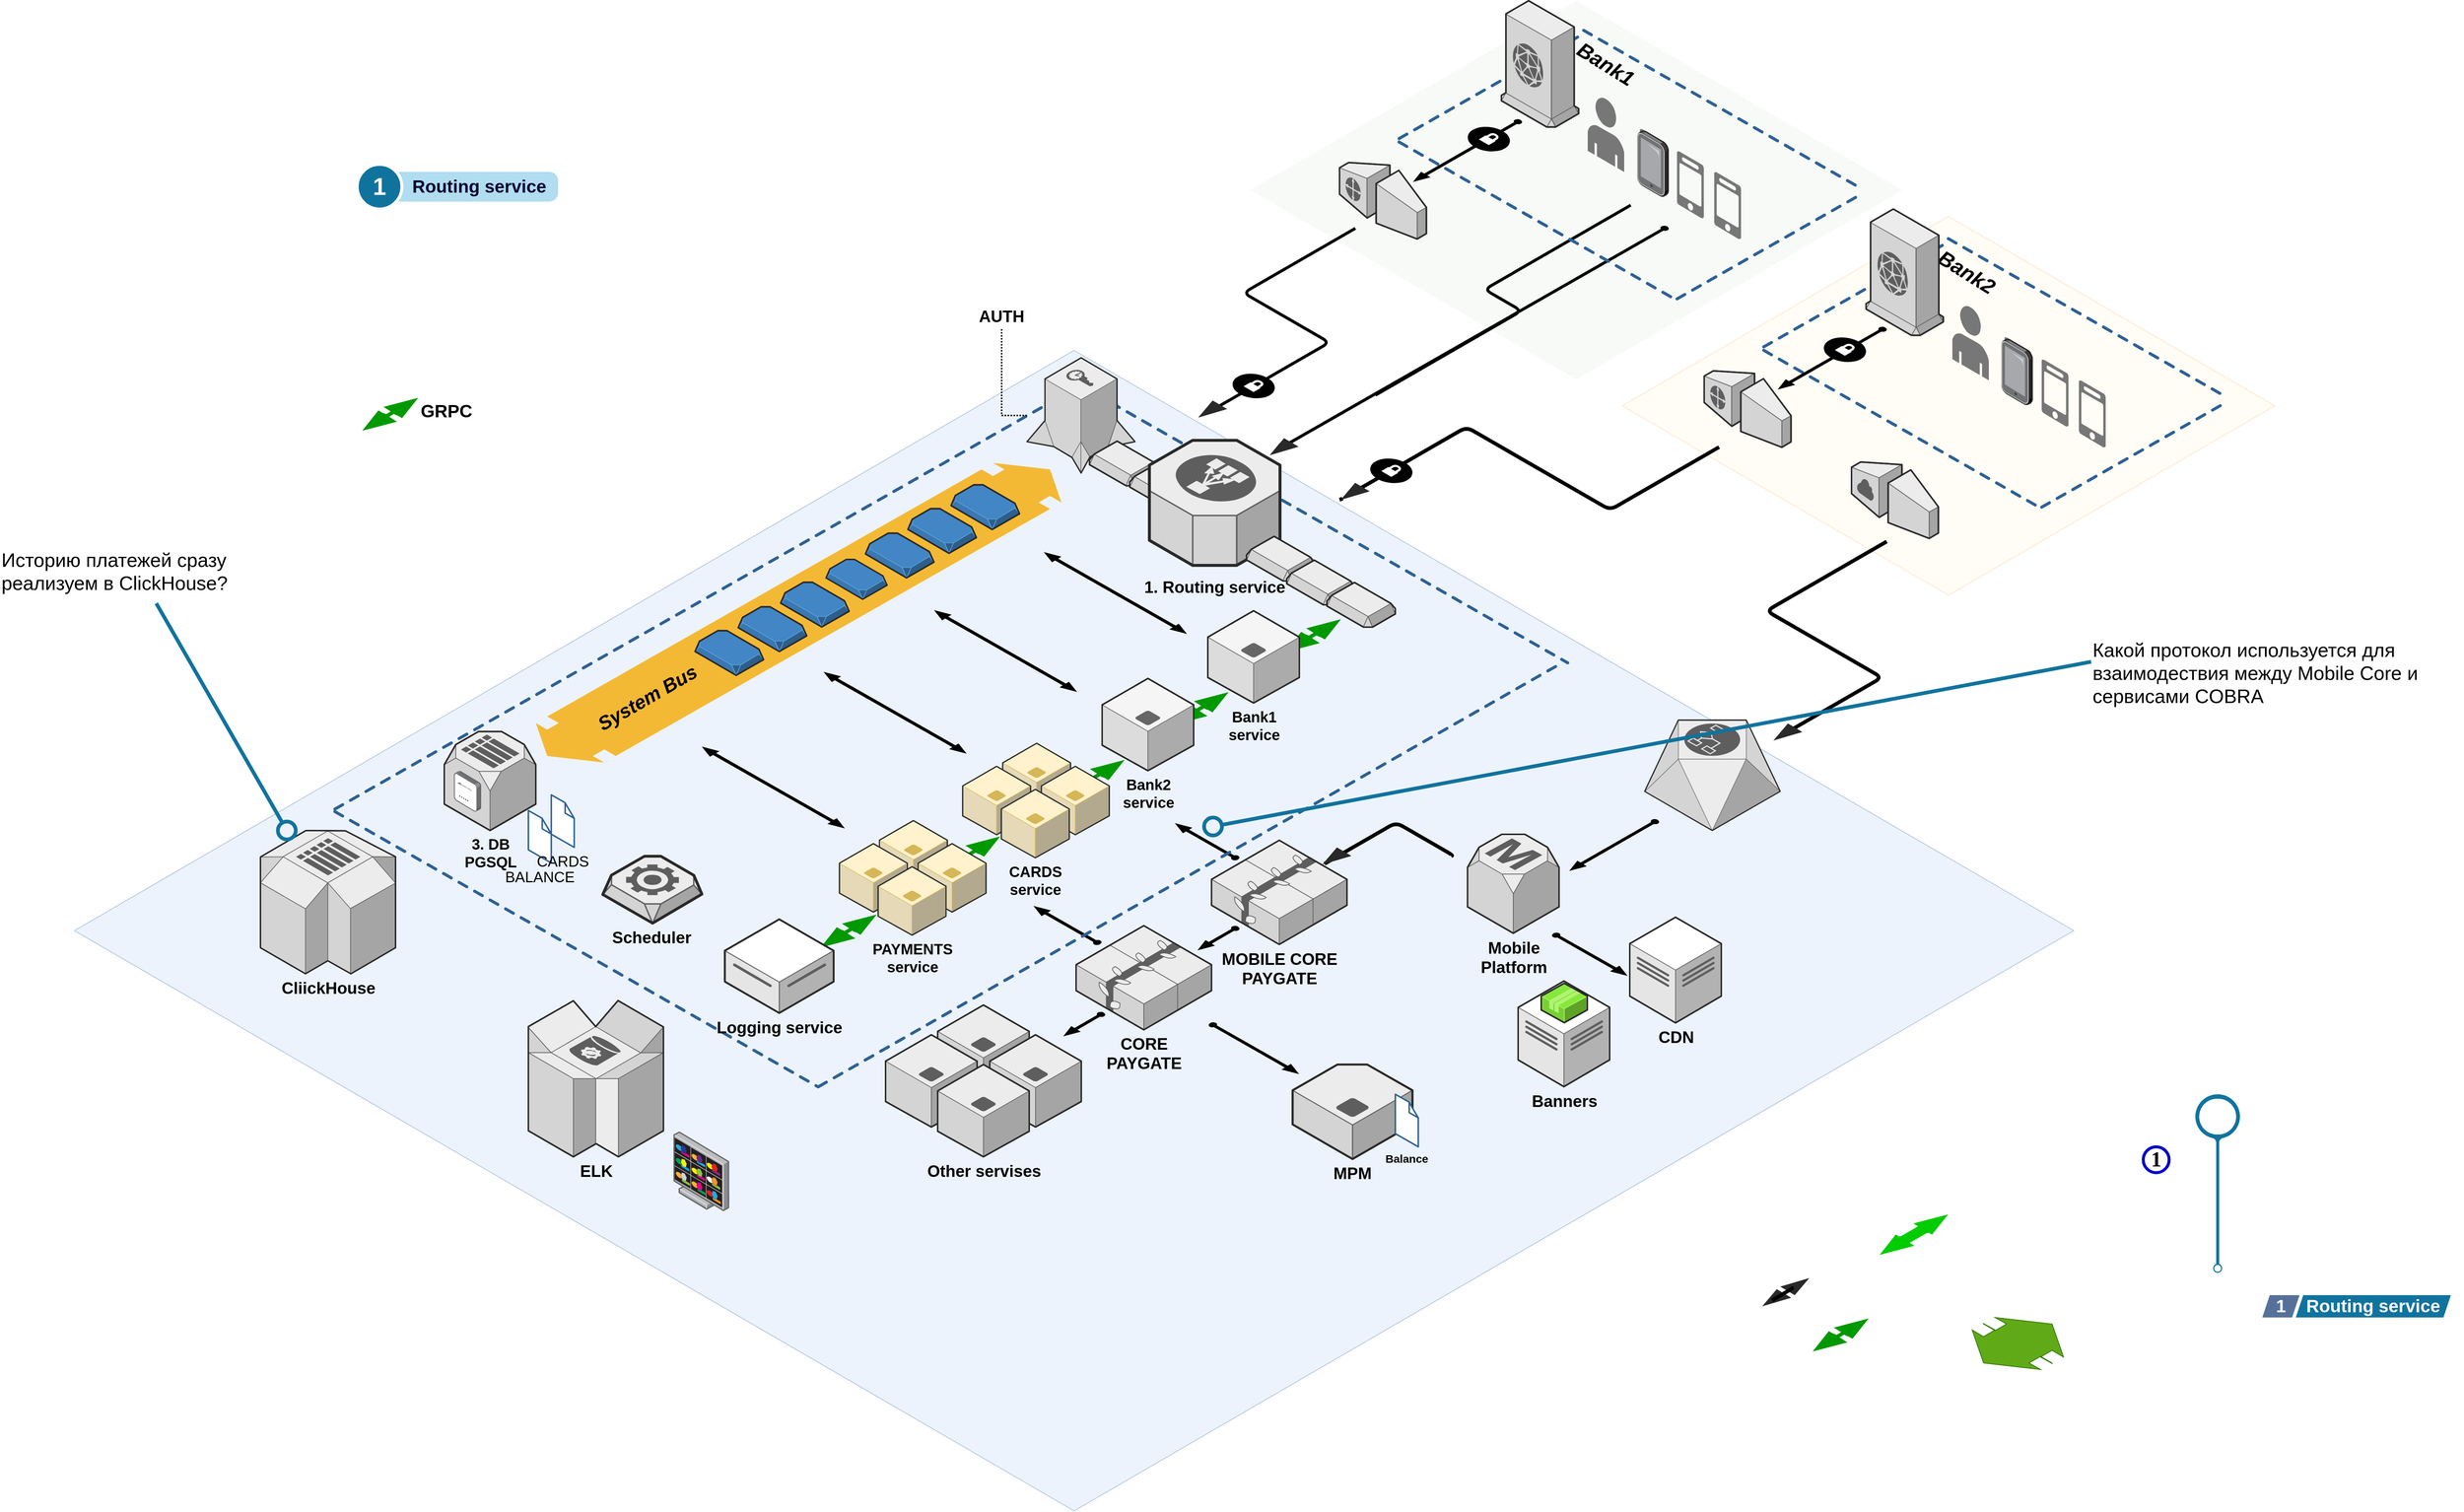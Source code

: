 <mxfile version="24.8.3">
  <diagram name="Page-1" id="aaaa8250-4180-3840-79b5-4cada1eebb92">
    <mxGraphModel dx="4754" dy="2349" grid="1" gridSize="10" guides="1" tooltips="1" connect="1" arrows="1" fold="1" page="1" pageScale="1" pageWidth="850" pageHeight="1100" background="none" math="0" shadow="0">
      <root>
        <mxCell id="0" />
        <mxCell id="1" parent="0" />
        <mxCell id="g0c-RjGzhL_h2LVNaWrV-43" value="" style="verticalLabelPosition=bottom;html=1;verticalAlign=top;strokeWidth=1;align=center;outlineConnect=0;dashed=0;outlineConnect=0;shape=mxgraph.aws3d.spot2;fillColor=#dae8fc;strokeColor=#6c8ebf;aspect=fixed;opacity=50;" parent="1" vertex="1">
          <mxGeometry x="-380" y="540" width="2686.66" height="1560" as="geometry" />
        </mxCell>
        <mxCell id="Ae-MPDusxzvcv9dFBdtw-24" value="" style="group;shadow=0;" vertex="1" connectable="0" parent="1">
          <mxGeometry x="1109" y="1008" width="48.74" height="27.06" as="geometry" />
        </mxCell>
        <mxCell id="Ae-MPDusxzvcv9dFBdtw-25" value="" style="verticalLabelPosition=bottom;html=1;verticalAlign=top;strokeWidth=10;shape=mxgraph.aws3d.arrowSW;fillColor=#00CC00;aspect=fixed;rounded=1;shadow=0;comic=0;fontFamily=Verdana;fontSize=12;strokeColor=#009900;flipH=1;flipV=1;" vertex="1" parent="Ae-MPDusxzvcv9dFBdtw-24">
          <mxGeometry x="31" width="17.74" height="10.13" as="geometry" />
        </mxCell>
        <mxCell id="Ae-MPDusxzvcv9dFBdtw-26" value="" style="edgeStyle=isometricEdgeStyle;endArrow=none;html=1;labelBackgroundColor=none;strokeWidth=5;fontFamily=Verdana;fontSize=12;strokeColor=#009900;" edge="1" parent="Ae-MPDusxzvcv9dFBdtw-24">
          <mxGeometry width="50" height="100" relative="1" as="geometry">
            <mxPoint x="8.62" y="22.21" as="sourcePoint" />
            <mxPoint x="37.42" y="5.21" as="targetPoint" />
            <Array as="points" />
          </mxGeometry>
        </mxCell>
        <mxCell id="Ae-MPDusxzvcv9dFBdtw-27" value="" style="verticalLabelPosition=bottom;html=1;verticalAlign=top;strokeWidth=10;shape=mxgraph.aws3d.arrowSW;fillColor=#00CC00;aspect=fixed;rounded=1;shadow=0;comic=0;fontFamily=Verdana;fontSize=12;strokeColor=#009900;flipH=0;flipV=0;" vertex="1" parent="Ae-MPDusxzvcv9dFBdtw-24">
          <mxGeometry y="16.93" width="17.74" height="10.13" as="geometry" />
        </mxCell>
        <mxCell id="Ae-MPDusxzvcv9dFBdtw-6" value="" style="group" vertex="1" connectable="0" parent="1">
          <mxGeometry x="2059" y="1710" width="65.62" height="37.21" as="geometry" />
        </mxCell>
        <mxCell id="Ae-MPDusxzvcv9dFBdtw-4" value="" style="verticalLabelPosition=bottom;html=1;verticalAlign=top;strokeWidth=10;shape=mxgraph.aws3d.arrowSW;fillColor=#00CC00;aspect=fixed;rounded=1;shadow=0;comic=0;fontFamily=Verdana;fontSize=12;strokeColor=#00CC00;" vertex="1" parent="Ae-MPDusxzvcv9dFBdtw-6">
          <mxGeometry y="6" width="54.62" height="31.21" as="geometry" />
        </mxCell>
        <mxCell id="Ae-MPDusxzvcv9dFBdtw-5" value="" style="verticalLabelPosition=bottom;html=1;verticalAlign=top;strokeWidth=10;shape=mxgraph.aws3d.arrowSW;fillColor=#00CC00;aspect=fixed;rounded=1;shadow=0;comic=0;fontFamily=Verdana;fontSize=12;strokeColor=#00CC00;flipH=1;flipV=1;" vertex="1" parent="Ae-MPDusxzvcv9dFBdtw-6">
          <mxGeometry x="11" width="54.62" height="31.21" as="geometry" />
        </mxCell>
        <mxCell id="g0c-RjGzhL_h2LVNaWrV-31" value="" style="group" parent="1" connectable="0" vertex="1">
          <mxGeometry x="1890" y="350" width="766.66" height="570" as="geometry" />
        </mxCell>
        <mxCell id="g0c-RjGzhL_h2LVNaWrV-45" value="" style="verticalLabelPosition=bottom;html=1;verticalAlign=top;strokeWidth=1;dashed=0;shape=mxgraph.aws3d.arrowSW;fillColor=#000000;aspect=fixed;rounded=1;shadow=0;comic=0;fontFamily=Verdana;fontSize=12;" parent="g0c-RjGzhL_h2LVNaWrV-31" vertex="1">
          <mxGeometry x="-660" y="23.26" width="532" height="304.21" as="geometry" />
        </mxCell>
        <mxCell id="g0c-RjGzhL_h2LVNaWrV-37" value="" style="verticalLabelPosition=bottom;html=1;verticalAlign=top;strokeWidth=1;align=center;outlineConnect=0;dashed=0;outlineConnect=0;shape=mxgraph.aws3d.spot2;fillColor=#fff2cc;strokeColor=#FF8000;aspect=fixed;opacity=20;" parent="g0c-RjGzhL_h2LVNaWrV-31" vertex="1">
          <mxGeometry x="-190" y="10" width="876.66" height="509.03" as="geometry" />
        </mxCell>
        <mxCell id="g0c-RjGzhL_h2LVNaWrV-66" value="&lt;font size=&quot;1&quot; style=&quot;&quot;&gt;&lt;b style=&quot;font-size: 28px;&quot;&gt;Bank2&lt;/b&gt;&lt;/font&gt;" style="text;html=1;align=center;verticalAlign=middle;whiteSpace=wrap;rounded=0;rotation=32;fontStyle=2;fontSize=26;horizontal=1;spacingTop=0;spacing=0;textShadow=0;labelBackgroundColor=none;labelBorderColor=none;" parent="g0c-RjGzhL_h2LVNaWrV-31" vertex="1">
          <mxGeometry x="241.3" y="68.9" width="64" height="32" as="geometry">
            <mxPoint as="offset" />
          </mxGeometry>
        </mxCell>
        <mxCell id="g0c-RjGzhL_h2LVNaWrV-22" value="" style="verticalLabelPosition=bottom;html=1;verticalAlign=top;strokeWidth=1;align=center;outlineConnect=0;dashed=0;outlineConnect=0;shape=mxgraph.aws3d.mobile_worker;aspect=fixed;strokeColor=none;fillColor=#777777;" parent="g0c-RjGzhL_h2LVNaWrV-31" vertex="1">
          <mxGeometry x="323.5" y="172.26" width="36" height="90" as="geometry" />
        </mxCell>
        <mxCell id="g0c-RjGzhL_h2LVNaWrV-23" value="" style="verticalLabelPosition=bottom;html=1;verticalAlign=top;strokeWidth=1;align=center;outlineConnect=0;dashed=0;outlineConnect=0;shape=mxgraph.aws3d.mobile_worker;aspect=fixed;strokeColor=none;fillColor=#777777;" parent="g0c-RjGzhL_h2LVNaWrV-31" vertex="1">
          <mxGeometry x="373.5" y="202.26" width="36" height="90" as="geometry" />
        </mxCell>
        <mxCell id="g0c-RjGzhL_h2LVNaWrV-24" value="" style="verticalLabelPosition=bottom;html=1;verticalAlign=top;strokeWidth=1;align=center;outlineConnect=0;dashed=0;outlineConnect=0;shape=mxgraph.aws3d.mobile_worker;aspect=fixed;strokeColor=none;fillColor=#777777;" parent="g0c-RjGzhL_h2LVNaWrV-31" vertex="1">
          <mxGeometry x="423.5" y="230.26" width="36" height="90" as="geometry" />
        </mxCell>
        <mxCell id="g0c-RjGzhL_h2LVNaWrV-25" value="" style="verticalLabelPosition=bottom;html=1;verticalAlign=top;strokeWidth=1;align=center;outlineConnect=0;dashed=0;outlineConnect=0;shape=mxgraph.aws3d.end_user;strokeColor=none;fillColor=#777777;aspect=fixed;" parent="g0c-RjGzhL_h2LVNaWrV-31" vertex="1">
          <mxGeometry x="253.5" y="129.8" width="49" height="100.46" as="geometry" />
        </mxCell>
        <mxCell id="g0c-RjGzhL_h2LVNaWrV-26" value="" style="verticalLabelPosition=bottom;html=1;verticalAlign=top;strokeWidth=1;dashed=0;shape=mxgraph.aws3d.dashedArrowlessEdge;fillColor=#000000;aspect=fixed;rounded=1;shadow=0;comic=0;fontFamily=Verdana;fontSize=12;fontColor=#000000;flipV=1;" parent="g0c-RjGzhL_h2LVNaWrV-31" vertex="1">
          <mxGeometry y="44.3" width="248" height="141" as="geometry" />
        </mxCell>
        <mxCell id="g0c-RjGzhL_h2LVNaWrV-27" value="" style="verticalLabelPosition=bottom;html=1;verticalAlign=top;strokeWidth=1;dashed=0;shape=mxgraph.aws3d.dashedArrowlessEdge;fillColor=#000000;aspect=fixed;rounded=1;shadow=0;comic=0;fontFamily=Verdana;fontSize=12;fontColor=#000000;flipV=1;" parent="g0c-RjGzhL_h2LVNaWrV-31" vertex="1">
          <mxGeometry x="373.5" y="259.8" width="248" height="141" as="geometry" />
        </mxCell>
        <mxCell id="g0c-RjGzhL_h2LVNaWrV-28" value="" style="verticalLabelPosition=bottom;html=1;verticalAlign=top;strokeWidth=1;dashed=0;shape=mxgraph.aws3d.dashedArrowlessEdge;aspect=fixed;rounded=1;shadow=0;comic=0;fontFamily=Verdana;fontSize=12" parent="g0c-RjGzhL_h2LVNaWrV-31" vertex="1">
          <mxGeometry y="189.9" width="368.36" height="209.9" as="geometry" />
        </mxCell>
        <mxCell id="g0c-RjGzhL_h2LVNaWrV-29" value="" style="verticalLabelPosition=bottom;html=1;verticalAlign=top;strokeWidth=1;dashed=0;shape=mxgraph.aws3d.dashedArrowlessEdge;aspect=fixed;rounded=1;shadow=0;comic=0;fontFamily=Verdana;fontSize=12" parent="g0c-RjGzhL_h2LVNaWrV-31" vertex="1">
          <mxGeometry x="248" y="39.8" width="368.53" height="210" as="geometry" />
        </mxCell>
        <mxCell id="g0c-RjGzhL_h2LVNaWrV-30" value="" style="verticalLabelPosition=bottom;html=1;verticalAlign=top;strokeWidth=1;align=center;outlineConnect=0;dashed=0;outlineConnect=0;shape=mxgraph.aws3d.cloudfront;fillColor=#ECECEC;strokeColor=#5E5E5E;aspect=fixed;" parent="g0c-RjGzhL_h2LVNaWrV-31" vertex="1">
          <mxGeometry x="137.5" width="103.8" height="169.8" as="geometry" />
        </mxCell>
        <mxCell id="g0c-RjGzhL_h2LVNaWrV-40" value="" style="verticalLabelPosition=bottom;html=1;verticalAlign=top;strokeWidth=1;align=center;outlineConnect=0;dashed=0;outlineConnect=0;shape=mxgraph.aws3d.arrowSW;fillColor=#000000;aspect=fixed;" parent="g0c-RjGzhL_h2LVNaWrV-31" vertex="1">
          <mxGeometry x="20" y="159" width="144.78" height="82.73" as="geometry" />
        </mxCell>
        <mxCell id="g0c-RjGzhL_h2LVNaWrV-41" value="" style="verticalLabelPosition=bottom;html=1;verticalAlign=top;strokeWidth=1;align=center;outlineConnect=0;dashed=0;outlineConnect=0;shape=mxgraph.aws3d.customerGateway;fillColor=#ECECEC;strokeColor=#5E5E5E;aspect=fixed;flipH=1;" parent="g0c-RjGzhL_h2LVNaWrV-31" vertex="1">
          <mxGeometry x="-80" y="217.46" width="116.7" height="102.8" as="geometry" />
        </mxCell>
        <mxCell id="g0c-RjGzhL_h2LVNaWrV-46" value="" style="edgeStyle=isometricEdgeStyle;endArrow=none;html=1;labelBackgroundColor=none;strokeWidth=4;fontFamily=Verdana;fontSize=12;exitX=0.26;exitY=0.746;exitDx=0;exitDy=0;exitPerimeter=0;strokeColor=#000000;" parent="g0c-RjGzhL_h2LVNaWrV-31" source="g0c-RjGzhL_h2LVNaWrV-45" edge="1">
          <mxGeometry width="50" height="100" relative="1" as="geometry">
            <mxPoint x="-88.76" y="234.8" as="sourcePoint" />
            <mxPoint x="-178.76" y="-5.2" as="targetPoint" />
            <Array as="points" />
          </mxGeometry>
        </mxCell>
        <mxCell id="1a8abee3a6cfdf20-2" value="" style="verticalLabelPosition=bottom;html=1;verticalAlign=top;strokeWidth=1;dashed=0;shape=mxgraph.aws3d.secureConnection;fillColor=#000000;strokeColor=#ffffff;aspect=fixed;rounded=1;shadow=0;comic=0;fontSize=12" parent="g0c-RjGzhL_h2LVNaWrV-31" vertex="1">
          <mxGeometry x="80.5" y="172.26" width="57.0" height="34" as="geometry" />
        </mxCell>
        <mxCell id="1a8abee3a6cfdf20-11" value="" style="verticalLabelPosition=bottom;html=1;verticalAlign=top;strokeWidth=1;dashed=0;shape=mxgraph.aws3d.internetGateway;fillColor=#ECECEC;strokeColor=#5E5E5E;aspect=fixed;rounded=1;shadow=0;comic=0;fontSize=12;flipH=1;flipV=0;" parent="g0c-RjGzhL_h2LVNaWrV-31" vertex="1">
          <mxGeometry x="118" y="340" width="116.7" height="102.8" as="geometry" />
        </mxCell>
        <mxCell id="Ae-MPDusxzvcv9dFBdtw-44" value="" style="image;points=[];aspect=fixed;html=1;align=center;shadow=0;dashed=0;image=img/lib/allied_telesis/computer_and_terminals/Tablet.svg;" vertex="1" parent="g0c-RjGzhL_h2LVNaWrV-31">
          <mxGeometry x="319.24" y="174.06" width="42.51" height="89.74" as="geometry" />
        </mxCell>
        <mxCell id="d5ac148becb70bc-10" value="" style="verticalLabelPosition=bottom;html=1;verticalAlign=top;strokeWidth=1;dashed=0;shape=mxgraph.aws3d.dashedArrowlessEdge;fillColor=#000000;aspect=fixed;rounded=1;shadow=0;comic=0;fontFamily=Verdana;fontSize=12;fontColor=#000000;flipV=1;" parent="1" vertex="1">
          <mxGeometry x="-30" y="587" width="1002" height="569.67" as="geometry" />
        </mxCell>
        <mxCell id="g0c-RjGzhL_h2LVNaWrV-35" value="" style="verticalLabelPosition=bottom;html=1;verticalAlign=top;strokeWidth=1;align=center;outlineConnect=0;dashed=0;outlineConnect=0;shape=mxgraph.aws3d.spot2;fillColor=#006600;strokeColor=none;aspect=fixed;opacity=3;" parent="1" vertex="1">
          <mxGeometry x="1200" y="70" width="876.66" height="509.03" as="geometry" />
        </mxCell>
        <mxCell id="g0c-RjGzhL_h2LVNaWrV-32" value="" style="group" parent="1" connectable="0" vertex="1">
          <mxGeometry x="1400" y="70" width="790" height="471.78" as="geometry" />
        </mxCell>
        <mxCell id="g0c-RjGzhL_h2LVNaWrV-2" value="" style="verticalLabelPosition=bottom;html=1;verticalAlign=top;strokeWidth=1;align=center;outlineConnect=0;dashed=0;outlineConnect=0;shape=mxgraph.aws3d.mobile_worker;aspect=fixed;strokeColor=none;fillColor=#777777;" parent="g0c-RjGzhL_h2LVNaWrV-32" vertex="1">
          <mxGeometry x="323.5" y="172.26" width="36" height="90" as="geometry" />
        </mxCell>
        <mxCell id="g0c-RjGzhL_h2LVNaWrV-3" value="" style="verticalLabelPosition=bottom;html=1;verticalAlign=top;strokeWidth=1;align=center;outlineConnect=0;dashed=0;outlineConnect=0;shape=mxgraph.aws3d.mobile_worker;aspect=fixed;strokeColor=none;fillColor=#777777;" parent="g0c-RjGzhL_h2LVNaWrV-32" vertex="1">
          <mxGeometry x="373.5" y="202.26" width="36" height="90" as="geometry" />
        </mxCell>
        <mxCell id="g0c-RjGzhL_h2LVNaWrV-4" value="" style="verticalLabelPosition=bottom;html=1;verticalAlign=top;strokeWidth=1;align=center;outlineConnect=0;dashed=0;outlineConnect=0;shape=mxgraph.aws3d.mobile_worker;aspect=fixed;strokeColor=none;fillColor=#777777;" parent="g0c-RjGzhL_h2LVNaWrV-32" vertex="1">
          <mxGeometry x="423.5" y="230.26" width="36" height="90" as="geometry" />
        </mxCell>
        <mxCell id="g0c-RjGzhL_h2LVNaWrV-6" value="" style="verticalLabelPosition=bottom;html=1;verticalAlign=top;strokeWidth=1;align=center;outlineConnect=0;dashed=0;outlineConnect=0;shape=mxgraph.aws3d.end_user;strokeColor=none;fillColor=#777777;aspect=fixed;" parent="g0c-RjGzhL_h2LVNaWrV-32" vertex="1">
          <mxGeometry x="253.5" y="129.8" width="49" height="100.46" as="geometry" />
        </mxCell>
        <mxCell id="g0c-RjGzhL_h2LVNaWrV-12" value="" style="verticalLabelPosition=bottom;html=1;verticalAlign=top;strokeWidth=1;dashed=0;shape=mxgraph.aws3d.dashedArrowlessEdge;fillColor=#000000;aspect=fixed;rounded=1;shadow=0;comic=0;fontFamily=Verdana;fontSize=12;fontColor=#000000;flipV=1;" parent="g0c-RjGzhL_h2LVNaWrV-32" vertex="1">
          <mxGeometry y="44.3" width="248" height="141" as="geometry" />
        </mxCell>
        <mxCell id="g0c-RjGzhL_h2LVNaWrV-13" value="" style="verticalLabelPosition=bottom;html=1;verticalAlign=top;strokeWidth=1;dashed=0;shape=mxgraph.aws3d.dashedArrowlessEdge;fillColor=#000000;aspect=fixed;rounded=1;shadow=0;comic=0;fontFamily=Verdana;fontSize=12;fontColor=#000000;flipV=1;" parent="g0c-RjGzhL_h2LVNaWrV-32" vertex="1">
          <mxGeometry x="373.5" y="259.8" width="248" height="141" as="geometry" />
        </mxCell>
        <mxCell id="g0c-RjGzhL_h2LVNaWrV-14" value="" style="verticalLabelPosition=bottom;html=1;verticalAlign=top;strokeWidth=1;dashed=0;shape=mxgraph.aws3d.dashedArrowlessEdge;aspect=fixed;rounded=1;shadow=0;comic=0;fontFamily=Verdana;fontSize=12" parent="g0c-RjGzhL_h2LVNaWrV-32" vertex="1">
          <mxGeometry y="189.9" width="368.36" height="209.9" as="geometry" />
        </mxCell>
        <mxCell id="g0c-RjGzhL_h2LVNaWrV-15" value="" style="verticalLabelPosition=bottom;html=1;verticalAlign=top;strokeWidth=1;dashed=0;shape=mxgraph.aws3d.dashedArrowlessEdge;aspect=fixed;rounded=1;shadow=0;comic=0;fontFamily=Verdana;fontSize=12" parent="g0c-RjGzhL_h2LVNaWrV-32" vertex="1">
          <mxGeometry x="248" y="39.8" width="368.53" height="210" as="geometry" />
        </mxCell>
        <mxCell id="g0c-RjGzhL_h2LVNaWrV-7" value="" style="verticalLabelPosition=bottom;html=1;verticalAlign=top;strokeWidth=1;align=center;outlineConnect=0;dashed=0;outlineConnect=0;shape=mxgraph.aws3d.cloudfront;fillColor=#ECECEC;strokeColor=#5E5E5E;aspect=fixed;" parent="g0c-RjGzhL_h2LVNaWrV-32" vertex="1">
          <mxGeometry x="137.5" width="103.8" height="169.8" as="geometry" />
        </mxCell>
        <mxCell id="g0c-RjGzhL_h2LVNaWrV-39" value="" style="verticalLabelPosition=bottom;html=1;verticalAlign=top;strokeWidth=1;align=center;outlineConnect=0;dashed=0;outlineConnect=0;shape=mxgraph.aws3d.arrowSW;fillColor=#000000;aspect=fixed;" parent="g0c-RjGzhL_h2LVNaWrV-32" vertex="1">
          <mxGeometry x="20" y="160" width="144.78" height="82.73" as="geometry" />
        </mxCell>
        <mxCell id="g0c-RjGzhL_h2LVNaWrV-34" value="" style="verticalLabelPosition=bottom;html=1;verticalAlign=top;strokeWidth=1;align=center;outlineConnect=0;dashed=0;outlineConnect=0;shape=mxgraph.aws3d.customerGateway;fillColor=#ECECEC;strokeColor=#5E5E5E;aspect=fixed;flipH=1;" parent="g0c-RjGzhL_h2LVNaWrV-32" vertex="1">
          <mxGeometry x="-80" y="217.46" width="116.7" height="102.8" as="geometry" />
        </mxCell>
        <mxCell id="g0c-RjGzhL_h2LVNaWrV-62" value="&lt;font style=&quot;font-size: 28px;&quot;&gt;&lt;b style=&quot;font-size: 28px;&quot;&gt;Bank1&lt;/b&gt;&lt;/font&gt;" style="text;html=1;align=center;verticalAlign=middle;whiteSpace=wrap;rounded=0;rotation=32;fontStyle=2;fontSize=28;horizontal=1;spacingTop=0;spacing=0;textShadow=0;labelBackgroundColor=none;labelBorderColor=none;" parent="g0c-RjGzhL_h2LVNaWrV-32" vertex="1">
          <mxGeometry x="246.0" y="68.9" width="64" height="32" as="geometry">
            <mxPoint as="offset" />
          </mxGeometry>
        </mxCell>
        <mxCell id="1a8abee3a6cfdf20-3" value="" style="edgeStyle=isometricEdgeStyle;endArrow=none;html=1;labelBackgroundColor=none;strokeWidth=4;fontFamily=Verdana;fontSize=12;exitX=0.669;exitY=0.618;exitDx=0;exitDy=0;exitPerimeter=0;" parent="1" source="1a8abee3a6cfdf20-25" edge="1">
          <mxGeometry width="50" height="100" relative="1" as="geometry">
            <mxPoint x="1130" y="630" as="sourcePoint" />
            <mxPoint x="1341.24" y="375.92" as="targetPoint" />
            <Array as="points" />
          </mxGeometry>
        </mxCell>
        <mxCell id="1a8abee3a6cfdf20-7" value="" style="verticalLabelPosition=bottom;html=1;verticalAlign=top;strokeWidth=1;dashed=0;shape=mxgraph.aws3d.workflowService;fillColor=#ECECEC;strokeColor=#5E5E5E;aspect=fixed;rounded=1;shadow=0;comic=0;fontSize=12" parent="1" vertex="1">
          <mxGeometry x="1730" y="1037" width="182.2" height="148.4" as="geometry" />
        </mxCell>
        <mxCell id="1a8abee3a6cfdf20-19" value="&lt;font style=&quot;font-size: 22px;&quot;&gt;&lt;b&gt;CORE&lt;br&gt;PAYGATE&lt;/b&gt;&lt;/font&gt;" style="verticalLabelPosition=bottom;html=1;verticalAlign=top;strokeWidth=1;dashed=0;shape=mxgraph.aws3d.elasticBeanstalk;fillColor=#ECECEC;strokeColor=#5E5E5E;aspect=fixed;rounded=1;shadow=0;comic=0;fontSize=12" parent="1" vertex="1">
          <mxGeometry x="966" y="1313.31" width="182" height="140" as="geometry" />
        </mxCell>
        <mxCell id="1a8abee3a6cfdf20-1" value="" style="verticalLabelPosition=bottom;html=1;verticalAlign=top;strokeWidth=1;dashed=0;shape=mxgraph.aws3d.secureConnection;fillColor=#000000;strokeColor=#ffffff;aspect=fixed;rounded=1;shadow=0;comic=0;fontSize=12" parent="1" vertex="1">
          <mxGeometry x="1492" y="239.12" width="57.0" height="34" as="geometry" />
        </mxCell>
        <mxCell id="1a8abee3a6cfdf20-39" value="" style="verticalLabelPosition=bottom;html=1;verticalAlign=top;strokeWidth=1;dashed=0;shape=mxgraph.aws3d.arrowSE;fillColor=#000000;aspect=fixed;rounded=1;shadow=0;comic=0;fontFamily=Verdana;fontSize=12" parent="1" vertex="1">
          <mxGeometry x="1144.71" y="1444" width="119.59" height="68" as="geometry" />
        </mxCell>
        <mxCell id="d5ac148becb70bc-1" value="" style="verticalLabelPosition=bottom;html=1;verticalAlign=top;strokeWidth=1;dashed=0;shape=mxgraph.aws3d.arrowSE;fillColor=#000000;aspect=fixed;rounded=1;shadow=0;comic=0;fontFamily=Verdana;fontSize=12" parent="1" vertex="1">
          <mxGeometry x="1606" y="1323.5" width="99.75" height="56.5" as="geometry" />
        </mxCell>
        <mxCell id="d5ac148becb70bc-8" value="" style="verticalLabelPosition=bottom;html=1;verticalAlign=top;strokeWidth=1;dashed=0;shape=mxgraph.aws3d.dashedArrowlessEdge;aspect=fixed;rounded=1;shadow=0;comic=0;fontFamily=Verdana;fontSize=12" parent="1" vertex="1">
          <mxGeometry x="972" y="587" width="654.6" height="373" as="geometry" />
        </mxCell>
        <mxCell id="d5ac148becb70bc-9" value="" style="verticalLabelPosition=bottom;html=1;verticalAlign=top;strokeWidth=1;dashed=0;shape=mxgraph.aws3d.dashedArrowlessEdge;aspect=fixed;rounded=1;shadow=0;comic=0;fontFamily=Verdana;fontSize=12" parent="1" vertex="1">
          <mxGeometry x="-30" y="1160" width="649.32" height="370" as="geometry" />
        </mxCell>
        <mxCell id="d5ac148becb70bc-15" value="" style="verticalLabelPosition=bottom;html=1;verticalAlign=top;strokeWidth=1;dashed=0;shape=mxgraph.aws3d.arrowhead;aspect=fixed;rounded=1;shadow=0;comic=0;fillColor=none;fontFamily=Verdana;fontSize=12;fontColor=#000000;flipV=1;strokeColor=#006600;" parent="1" vertex="1">
          <mxGeometry x="1226" y="658" width="39" height="23" as="geometry" />
        </mxCell>
        <mxCell id="g0c-RjGzhL_h2LVNaWrV-67" value="&lt;b&gt;&lt;font style=&quot;font-size: 22px;&quot;&gt;Scheduler&lt;/font&gt;&lt;/b&gt;&amp;nbsp;" style="verticalLabelPosition=bottom;html=1;verticalAlign=top;strokeWidth=1;align=center;outlineConnect=0;dashed=0;outlineConnect=0;shape=mxgraph.aws3d.worker;fillColor=#ECECEC;strokeColor=#5E5E5E;aspect=fixed;" parent="1" vertex="1">
          <mxGeometry x="330.0" y="1220" width="133.2" height="90" as="geometry" />
        </mxCell>
        <mxCell id="1a8abee3a6cfdf20-25" value="" style="verticalLabelPosition=bottom;html=1;verticalAlign=top;strokeWidth=1;dashed=0;shape=mxgraph.aws3d.arrowhead;aspect=fixed;rounded=1;shadow=0;comic=0;fillColor=none;fontFamily=Verdana;fontSize=12;fontColor=#000000;flipV=1;" parent="1" vertex="1">
          <mxGeometry x="1130" y="607.36" width="39" height="23" as="geometry" />
        </mxCell>
        <mxCell id="g0c-RjGzhL_h2LVNaWrV-78" value="" style="edgeStyle=isometricEdgeStyle;endArrow=none;html=1;labelBackgroundColor=none;strokeWidth=5;fontFamily=Verdana;fontSize=12" parent="1" edge="1">
          <mxGeometry width="50" height="100" relative="1" as="geometry">
            <mxPoint x="1340" y="730" as="sourcePoint" />
            <mxPoint x="1830" y="670" as="targetPoint" />
            <Array as="points">
              <mxPoint x="1520" y="660" />
            </Array>
          </mxGeometry>
        </mxCell>
        <mxCell id="g0c-RjGzhL_h2LVNaWrV-80" value="" style="edgeStyle=isometricEdgeStyle;endArrow=none;html=1;labelBackgroundColor=none;strokeWidth=5;fontFamily=Verdana;fontSize=12" parent="1" edge="1">
          <mxGeometry width="50" height="100" relative="1" as="geometry">
            <mxPoint x="1324" y="739.02" as="sourcePoint" />
            <mxPoint x="1320" y="740.758" as="targetPoint" />
            <Array as="points" />
          </mxGeometry>
        </mxCell>
        <mxCell id="g0c-RjGzhL_h2LVNaWrV-81" value="" style="verticalLabelPosition=bottom;html=1;verticalAlign=top;strokeWidth=1;dashed=0;shape=mxgraph.aws3d.arrowhead;aspect=fixed;rounded=1;shadow=0;comic=0;fillColor=none;fontFamily=Verdana;fontSize=12;fontColor=#000000;flipV=1;" parent="1" vertex="1">
          <mxGeometry x="1321.5" y="718" width="39" height="23" as="geometry" />
        </mxCell>
        <mxCell id="g0c-RjGzhL_h2LVNaWrV-102" value="&lt;font style=&quot;font-size: 22px;&quot;&gt;&lt;b&gt;CDN&lt;/b&gt;&lt;/font&gt;" style="verticalLabelPosition=bottom;html=1;verticalAlign=top;strokeWidth=1;align=center;outlineConnect=0;dashed=0;outlineConnect=0;shape=mxgraph.aws3d.dataCenter;strokeColor=#5E5E5E;aspect=fixed;" parent="1" vertex="1">
          <mxGeometry x="1710" y="1302" width="123" height="142" as="geometry" />
        </mxCell>
        <mxCell id="g0c-RjGzhL_h2LVNaWrV-107" value="" style="verticalLabelPosition=bottom;html=1;verticalAlign=top;strokeWidth=1;dashed=0;shape=mxgraph.aws3d.secureConnection;fillColor=#000000;strokeColor=#ffffff;aspect=fixed;rounded=1;shadow=0;comic=0;fontSize=12" parent="1" vertex="1">
          <mxGeometry x="1176" y="571" width="57.0" height="34" as="geometry" />
        </mxCell>
        <mxCell id="g0c-RjGzhL_h2LVNaWrV-108" value="" style="verticalLabelPosition=bottom;html=1;verticalAlign=top;strokeWidth=1;dashed=0;shape=mxgraph.aws3d.secureConnection;fillColor=#000000;strokeColor=#ffffff;aspect=fixed;rounded=1;shadow=0;comic=0;fontSize=12" parent="1" vertex="1">
          <mxGeometry x="1361" y="685" width="57.0" height="34" as="geometry" />
        </mxCell>
        <mxCell id="g0c-RjGzhL_h2LVNaWrV-112" value="" style="group" parent="1" connectable="0" vertex="1">
          <mxGeometry x="813.59" y="1068.12" width="360" height="249.92" as="geometry" />
        </mxCell>
        <mxCell id="Ae-MPDusxzvcv9dFBdtw-55" value="" style="group;shadow=0;" vertex="1" connectable="0" parent="g0c-RjGzhL_h2LVNaWrV-112">
          <mxGeometry x="155.63" y="31" width="48.74" height="27.06" as="geometry" />
        </mxCell>
        <mxCell id="Ae-MPDusxzvcv9dFBdtw-56" value="" style="verticalLabelPosition=bottom;html=1;verticalAlign=top;strokeWidth=10;shape=mxgraph.aws3d.arrowSW;fillColor=#00CC00;aspect=fixed;rounded=1;shadow=0;comic=0;fontFamily=Verdana;fontSize=12;strokeColor=#009900;flipH=1;flipV=1;" vertex="1" parent="Ae-MPDusxzvcv9dFBdtw-55">
          <mxGeometry x="31" width="17.74" height="10.13" as="geometry" />
        </mxCell>
        <mxCell id="Ae-MPDusxzvcv9dFBdtw-57" value="" style="edgeStyle=isometricEdgeStyle;endArrow=none;html=1;labelBackgroundColor=none;strokeWidth=5;fontFamily=Verdana;fontSize=12;strokeColor=#009900;" edge="1" parent="Ae-MPDusxzvcv9dFBdtw-55">
          <mxGeometry width="50" height="100" relative="1" as="geometry">
            <mxPoint x="8.62" y="22.21" as="sourcePoint" />
            <mxPoint x="37.42" y="5.21" as="targetPoint" />
            <Array as="points" />
          </mxGeometry>
        </mxCell>
        <mxCell id="Ae-MPDusxzvcv9dFBdtw-58" value="" style="verticalLabelPosition=bottom;html=1;verticalAlign=top;strokeWidth=10;shape=mxgraph.aws3d.arrowSW;fillColor=#00CC00;aspect=fixed;rounded=1;shadow=0;comic=0;fontFamily=Verdana;fontSize=12;strokeColor=#009900;flipH=0;flipV=0;" vertex="1" parent="Ae-MPDusxzvcv9dFBdtw-55">
          <mxGeometry y="16.93" width="17.74" height="10.13" as="geometry" />
        </mxCell>
        <mxCell id="g0c-RjGzhL_h2LVNaWrV-101" value="" style="verticalLabelPosition=bottom;html=1;verticalAlign=top;strokeWidth=1;dashed=0;shape=mxgraph.aws3d.application_server;fillColor=#fff2cc;strokeColor=#d6b656;aspect=fixed;rounded=1;shadow=0;comic=0;fontSize=12;gradientColor=none;" parent="g0c-RjGzhL_h2LVNaWrV-112" vertex="1">
          <mxGeometry x="53.75" width="91.26" height="92" as="geometry" />
        </mxCell>
        <mxCell id="g0c-RjGzhL_h2LVNaWrV-109" value="" style="verticalLabelPosition=bottom;html=1;verticalAlign=top;strokeWidth=1;dashed=0;shape=mxgraph.aws3d.application_server;fillColor=#fff2cc;strokeColor=#d6b656;aspect=fixed;rounded=1;shadow=0;comic=0;fontSize=12;gradientColor=none;" parent="g0c-RjGzhL_h2LVNaWrV-112" vertex="1">
          <mxGeometry x="105.75" y="31" width="91.26" height="92" as="geometry" />
        </mxCell>
        <mxCell id="g0c-RjGzhL_h2LVNaWrV-110" value="" style="verticalLabelPosition=bottom;html=1;verticalAlign=top;strokeWidth=1;dashed=0;shape=mxgraph.aws3d.application_server;fillColor=#fff2cc;strokeColor=#d6b656;aspect=fixed;rounded=1;shadow=0;comic=0;fontSize=12;gradientColor=none;" parent="g0c-RjGzhL_h2LVNaWrV-112" vertex="1">
          <mxGeometry y="31" width="91.26" height="92" as="geometry" />
        </mxCell>
        <mxCell id="g0c-RjGzhL_h2LVNaWrV-111" value="&lt;span style=&quot;font-size: 20px;&quot;&gt;&lt;b&gt;CARDS&lt;br&gt;service&lt;/b&gt;&lt;/span&gt;" style="verticalLabelPosition=bottom;html=1;verticalAlign=top;strokeWidth=1;dashed=0;shape=mxgraph.aws3d.application_server;fillColor=#fff2cc;strokeColor=#d6b656;aspect=fixed;rounded=1;shadow=0;comic=0;fontSize=12;gradientColor=none;" parent="g0c-RjGzhL_h2LVNaWrV-112" vertex="1">
          <mxGeometry x="52" y="62" width="91.26" height="92" as="geometry" />
        </mxCell>
        <mxCell id="g0c-RjGzhL_h2LVNaWrV-56" value="&lt;b style=&quot;font-size: 20px;&quot;&gt;Bank2&lt;br&gt;service&lt;/b&gt;" style="verticalLabelPosition=bottom;html=1;verticalAlign=top;strokeWidth=1;dashed=0;shape=mxgraph.aws3d.application_server;fillColor=#f5f5f5;strokeColor=#666666;aspect=fixed;rounded=1;shadow=0;comic=0;fontSize=12;gradientColor=none;" parent="g0c-RjGzhL_h2LVNaWrV-112" vertex="1">
          <mxGeometry x="187.41" y="-87.12" width="123" height="124" as="geometry" />
        </mxCell>
        <mxCell id="g0c-RjGzhL_h2LVNaWrV-118" value="&lt;b&gt;&lt;font style=&quot;font-size: 20px;&quot;&gt;3. DB&lt;/font&gt;&lt;/b&gt;&lt;div&gt;&lt;b&gt;&lt;font style=&quot;font-size: 20px;&quot;&gt;PGSQL&lt;/font&gt;&lt;/b&gt;&lt;/div&gt;" style="verticalLabelPosition=bottom;html=1;verticalAlign=top;strokeWidth=1;align=center;outlineConnect=0;dashed=0;outlineConnect=0;shape=mxgraph.aws3d.simpleDb;fillColor=#ECECEC;strokeColor=#5E5E5E;aspect=fixed;" parent="1" vertex="1">
          <mxGeometry x="117" y="1052.4" width="123" height="133" as="geometry" />
        </mxCell>
        <mxCell id="g0c-RjGzhL_h2LVNaWrV-124" value="" style="group" parent="1" connectable="0" vertex="1">
          <mxGeometry x="464.39" y="1073.44" width="189.61" height="115.12" as="geometry" />
        </mxCell>
        <mxCell id="g0c-RjGzhL_h2LVNaWrV-125" value="" style="verticalLabelPosition=bottom;html=1;verticalAlign=top;strokeWidth=1;dashed=0;shape=mxgraph.aws3d.arrowSE;fillColor=#000000;aspect=fixed;rounded=1;shadow=0;comic=0;fontFamily=Verdana;fontSize=12;" parent="g0c-RjGzhL_h2LVNaWrV-124" vertex="1">
          <mxGeometry x="7.08" y="4.6" width="182.53" height="103.711" as="geometry" />
        </mxCell>
        <mxCell id="g0c-RjGzhL_h2LVNaWrV-126" value="" style="verticalLabelPosition=bottom;html=1;verticalAlign=top;strokeWidth=1;dashed=0;shape=mxgraph.aws3d.arrowSE;fillColor=#000000;aspect=fixed;rounded=1;shadow=0;comic=0;fontFamily=Verdana;fontSize=12;flipV=1;flipH=1;" parent="g0c-RjGzhL_h2LVNaWrV-124" vertex="1">
          <mxGeometry width="182.53" height="103.711" as="geometry" />
        </mxCell>
        <mxCell id="g0c-RjGzhL_h2LVNaWrV-127" value="" style="group" parent="1" connectable="0" vertex="1">
          <mxGeometry x="776.39" y="890" width="189.61" height="115.12" as="geometry" />
        </mxCell>
        <mxCell id="g0c-RjGzhL_h2LVNaWrV-128" value="" style="verticalLabelPosition=bottom;html=1;verticalAlign=top;strokeWidth=1;dashed=0;shape=mxgraph.aws3d.arrowSE;fillColor=#000000;aspect=fixed;rounded=1;shadow=0;comic=0;fontFamily=Verdana;fontSize=12;" parent="g0c-RjGzhL_h2LVNaWrV-127" vertex="1">
          <mxGeometry x="7.08" y="4.6" width="182.53" height="103.711" as="geometry" />
        </mxCell>
        <mxCell id="g0c-RjGzhL_h2LVNaWrV-129" value="" style="verticalLabelPosition=bottom;html=1;verticalAlign=top;strokeWidth=1;dashed=0;shape=mxgraph.aws3d.arrowSE;fillColor=#000000;aspect=fixed;rounded=1;shadow=0;comic=0;fontFamily=Verdana;fontSize=12;flipV=1;flipH=1;" parent="g0c-RjGzhL_h2LVNaWrV-127" vertex="1">
          <mxGeometry width="182.53" height="103.711" as="geometry" />
        </mxCell>
        <mxCell id="g0c-RjGzhL_h2LVNaWrV-131" value="&lt;font style=&quot;font-size: 22px;&quot;&gt;&lt;b&gt;MPM&lt;/b&gt;&lt;/font&gt;" style="verticalLabelPosition=bottom;html=1;verticalAlign=top;strokeWidth=1;align=center;outlineConnect=0;dashed=0;outlineConnect=0;shape=mxgraph.aws3d.instance;fillColor=#ECECEC;strokeColor=#5E5E5E;aspect=fixed;" parent="1" vertex="1">
          <mxGeometry x="1256.96" y="1500" width="161.04" height="127" as="geometry" />
        </mxCell>
        <mxCell id="g0c-RjGzhL_h2LVNaWrV-132" value="" style="verticalLabelPosition=bottom;html=1;verticalAlign=top;strokeWidth=1;dashed=0;shape=mxgraph.aws3d.arrowSW;fillColor=#000000;aspect=fixed;rounded=1;shadow=0;comic=0;fontFamily=Verdana;fontSize=12" parent="1" vertex="1">
          <mxGeometry x="1630" y="1170.85" width="119" height="68" as="geometry" />
        </mxCell>
        <mxCell id="g0c-RjGzhL_h2LVNaWrV-136" value="" style="edgeStyle=orthogonalEdgeStyle;rounded=0;orthogonalLoop=1;jettySize=auto;html=1;entryX=0.5;entryY=1;entryDx=0;entryDy=0;endArrow=none;endFill=0;strokeWidth=2;dashed=1;dashPattern=1 1;" parent="1" source="g0c-RjGzhL_h2LVNaWrV-133" target="g0c-RjGzhL_h2LVNaWrV-137" edge="1">
          <mxGeometry relative="1" as="geometry">
            <mxPoint x="972.59" y="422.57" as="targetPoint" />
          </mxGeometry>
        </mxCell>
        <mxCell id="g0c-RjGzhL_h2LVNaWrV-133" value="" style="verticalLabelPosition=bottom;html=1;verticalAlign=top;strokeWidth=1;align=center;outlineConnect=0;dashed=0;outlineConnect=0;shape=mxgraph.aws3d.securityTokenService;fillColor=#ECECEC;strokeColor=#5E5E5E;aspect=fixed;" parent="1" vertex="1">
          <mxGeometry x="900" y="550" width="145.18" height="154.86" as="geometry" />
        </mxCell>
        <mxCell id="g0c-RjGzhL_h2LVNaWrV-134" value="" style="group" parent="1" connectable="0" vertex="1">
          <mxGeometry x="984" y="662" width="146" height="90" as="geometry" />
        </mxCell>
        <mxCell id="g0c-RjGzhL_h2LVNaWrV-71" value="" style="verticalLabelPosition=bottom;html=1;verticalAlign=top;strokeWidth=1;align=center;outlineConnect=0;dashed=0;outlineConnect=0;shape=mxgraph.aws3d.ebs;fillColor=#ECECEC;strokeColor=#5E5E5E;aspect=fixed;" parent="g0c-RjGzhL_h2LVNaWrV-134" vertex="1">
          <mxGeometry width="92" height="60" as="geometry" />
        </mxCell>
        <mxCell id="g0c-RjGzhL_h2LVNaWrV-72" value="" style="verticalLabelPosition=bottom;html=1;verticalAlign=top;strokeWidth=1;align=center;outlineConnect=0;dashed=0;outlineConnect=0;shape=mxgraph.aws3d.ebs;fillColor=#ECECEC;strokeColor=#5E5E5E;aspect=fixed;" parent="g0c-RjGzhL_h2LVNaWrV-134" vertex="1">
          <mxGeometry x="54" y="30" width="92" height="60" as="geometry" />
        </mxCell>
        <mxCell id="g0c-RjGzhL_h2LVNaWrV-42" value="&lt;p style=&quot;line-height: 190%;&quot;&gt;&lt;b style=&quot;font-size: 22px;&quot;&gt;&lt;font style=&quot;font-size: 22px;&quot;&gt;1. Routing service&lt;/font&gt;&lt;/b&gt;&lt;/p&gt;" style="verticalLabelPosition=bottom;html=1;verticalAlign=top;strokeWidth=1;align=center;outlineConnect=0;dashed=0;outlineConnect=0;shape=mxgraph.aws3d.elasticLoadBalancing;fillColor=#ECECEC;strokeColor=#5E5E5E;aspect=fixed;" parent="1" vertex="1">
          <mxGeometry x="1064.52" y="660.86" width="175.48" height="168.17" as="geometry" />
        </mxCell>
        <mxCell id="g0c-RjGzhL_h2LVNaWrV-68" value="" style="group" parent="1" connectable="0" vertex="1">
          <mxGeometry x="1195" y="790" width="200" height="122" as="geometry" />
        </mxCell>
        <mxCell id="g0c-RjGzhL_h2LVNaWrV-58" value="" style="verticalLabelPosition=bottom;html=1;verticalAlign=top;strokeWidth=1;align=center;outlineConnect=0;dashed=0;outlineConnect=0;shape=mxgraph.aws3d.ebs;fillColor=#ECECEC;strokeColor=#5E5E5E;aspect=fixed;" parent="g0c-RjGzhL_h2LVNaWrV-68" vertex="1">
          <mxGeometry width="92" height="60" as="geometry" />
        </mxCell>
        <mxCell id="g0c-RjGzhL_h2LVNaWrV-59" value="" style="verticalLabelPosition=bottom;html=1;verticalAlign=top;strokeWidth=1;align=center;outlineConnect=0;dashed=0;outlineConnect=0;shape=mxgraph.aws3d.ebs;fillColor=#ECECEC;strokeColor=#5E5E5E;aspect=fixed;" parent="g0c-RjGzhL_h2LVNaWrV-68" vertex="1">
          <mxGeometry x="54" y="32" width="92" height="60" as="geometry" />
        </mxCell>
        <mxCell id="g0c-RjGzhL_h2LVNaWrV-60" value="" style="verticalLabelPosition=bottom;html=1;verticalAlign=top;strokeWidth=1;align=center;outlineConnect=0;dashed=0;outlineConnect=0;shape=mxgraph.aws3d.ebs;fillColor=#ECECEC;strokeColor=#5E5E5E;aspect=fixed;" parent="g0c-RjGzhL_h2LVNaWrV-68" vertex="1">
          <mxGeometry x="108" y="62" width="92" height="60" as="geometry" />
        </mxCell>
        <mxCell id="g0c-RjGzhL_h2LVNaWrV-137" value="&lt;font style=&quot;font-size: 22px;&quot;&gt;&lt;b&gt;AUTH&lt;/b&gt;&lt;/font&gt;" style="text;html=1;align=center;verticalAlign=middle;whiteSpace=wrap;rounded=0;" parent="1" vertex="1">
          <mxGeometry x="836" y="480" width="60" height="30" as="geometry" />
        </mxCell>
        <mxCell id="g0c-RjGzhL_h2LVNaWrV-138" value="" style="edgeStyle=isometricEdgeStyle;endArrow=none;html=1;labelBackgroundColor=none;strokeWidth=5;fontFamily=Verdana;fontSize=12;strokeColor=#000000;" parent="1" source="1a8abee3a6cfdf20-7" edge="1">
          <mxGeometry width="50" height="100" relative="1" as="geometry">
            <mxPoint x="1870" y="1037" as="sourcePoint" />
            <mxPoint x="2055.24" y="796.92" as="targetPoint" />
            <Array as="points">
              <mxPoint x="1980" y="940" />
            </Array>
          </mxGeometry>
        </mxCell>
        <mxCell id="g0c-RjGzhL_h2LVNaWrV-139" value="&lt;font style=&quot;font-size: 22px;&quot;&gt;&lt;b&gt;MOBILE CORE&lt;br&gt;PAYGATE&lt;/b&gt;&lt;/font&gt;" style="verticalLabelPosition=bottom;html=1;verticalAlign=top;strokeWidth=1;dashed=0;shape=mxgraph.aws3d.elasticBeanstalk;fillColor=#ECECEC;strokeColor=#5E5E5E;aspect=fixed;rounded=1;shadow=0;comic=0;fontSize=12" parent="1" vertex="1">
          <mxGeometry x="1148" y="1198.56" width="182" height="140" as="geometry" />
        </mxCell>
        <mxCell id="1a8abee3a6cfdf20-4" value="&lt;font style=&quot;font-size: 22px;&quot;&gt;&lt;b&gt;ELK&lt;/b&gt;&lt;/font&gt;" style="verticalLabelPosition=bottom;html=1;verticalAlign=top;strokeWidth=1;dashed=0;shape=mxgraph.aws3d.dynamoDb;fillColor=#ECECEC;strokeColor=#5E5E5E;aspect=fixed;rounded=1;shadow=0;comic=0;fontSize=12" parent="1" vertex="1">
          <mxGeometry x="230" y="1414" width="181.5" height="210" as="geometry" />
        </mxCell>
        <mxCell id="g0c-RjGzhL_h2LVNaWrV-140" value="&lt;font style=&quot;font-size: 15px;&quot;&gt;&lt;b&gt;Balance&lt;/b&gt;&lt;/font&gt;" style="verticalLabelPosition=bottom;html=1;verticalAlign=top;strokeWidth=1;align=center;outlineConnect=0;dashed=0;outlineConnect=0;shape=mxgraph.aws3d.file;aspect=fixed;strokeColor=#2d6195;fillColor=#ffffff;" parent="1" vertex="1">
          <mxGeometry x="1395" y="1540" width="30.8" height="70.6" as="geometry" />
        </mxCell>
        <mxCell id="g0c-RjGzhL_h2LVNaWrV-141" value="" style="verticalLabelPosition=bottom;html=1;verticalAlign=top;strokeWidth=1;dashed=0;shape=mxgraph.aws3d.arrowSW;fillColor=#000000;aspect=fixed;rounded=1;shadow=0;comic=0;fontFamily=Verdana;fontSize=12" parent="1" vertex="1">
          <mxGeometry x="1130.41" y="1314.39" width="54.62" height="31.21" as="geometry" />
        </mxCell>
        <mxCell id="g0c-RjGzhL_h2LVNaWrV-143" value="" style="edgeStyle=isometricEdgeStyle;endArrow=none;html=1;labelBackgroundColor=none;strokeWidth=5;fontFamily=Verdana;fontSize=12;exitX=0.835;exitY=0.225;exitDx=0;exitDy=0;exitPerimeter=0;" parent="1" source="g0c-RjGzhL_h2LVNaWrV-139" edge="1">
          <mxGeometry width="50" height="100" relative="1" as="geometry">
            <mxPoint x="1296.33" y="1218.03" as="sourcePoint" />
            <mxPoint x="1470" y="1220" as="targetPoint" />
            <Array as="points">
              <mxPoint x="1440" y="1200" />
            </Array>
          </mxGeometry>
        </mxCell>
        <mxCell id="d5ac148becb70bc-3" value="&lt;font face=&quot;Helvetica&quot; style=&quot;font-size: 22px;&quot;&gt;&lt;b style=&quot;&quot;&gt;Mobile&lt;br&gt;Platform&lt;/b&gt;&lt;/font&gt;" style="verticalLabelPosition=bottom;html=1;verticalAlign=top;strokeWidth=1;dashed=0;shape=mxgraph.aws3d.rdsMaster;fillColor=#ECECEC;strokeColor=#5E5E5E;aspect=fixed;rounded=1;shadow=0;comic=0;fontFamily=Verdana;fontSize=12" parent="1" vertex="1">
          <mxGeometry x="1492" y="1190.5" width="123" height="133" as="geometry" />
        </mxCell>
        <mxCell id="g0c-RjGzhL_h2LVNaWrV-146" value="" style="verticalLabelPosition=bottom;html=1;verticalAlign=top;strokeWidth=1;dashed=0;shape=mxgraph.aws3d.arrowhead;aspect=fixed;rounded=1;shadow=0;comic=0;fillColor=none;fontFamily=Verdana;fontSize=12;fontColor=#000000;flipV=1;" parent="1" vertex="1">
          <mxGeometry x="1297" y="1208.07" width="39" height="23" as="geometry" />
        </mxCell>
        <mxCell id="g0c-RjGzhL_h2LVNaWrV-148" value="" style="verticalLabelPosition=bottom;html=1;verticalAlign=top;strokeWidth=1;dashed=0;shape=mxgraph.aws3d.arrowSE;fillColor=#000000;aspect=fixed;rounded=1;shadow=0;comic=0;fontFamily=Verdana;fontSize=12;flipH=1;flipV=1;" parent="1" vertex="1">
          <mxGeometry x="1100" y="1176.32" width="85.03" height="48.35" as="geometry" />
        </mxCell>
        <mxCell id="g0c-RjGzhL_h2LVNaWrV-149" value="" style="verticalLabelPosition=bottom;html=1;verticalAlign=top;strokeWidth=1;dashed=0;shape=mxgraph.aws3d.arrowSE;fillColor=#000000;aspect=fixed;rounded=1;shadow=0;comic=0;fontFamily=Verdana;fontSize=12;flipH=1;flipV=1;" parent="1" vertex="1">
          <mxGeometry x="910" y="1287.61" width="89.61" height="50.95" as="geometry" />
        </mxCell>
        <mxCell id="g0c-RjGzhL_h2LVNaWrV-150" value="" style="verticalLabelPosition=bottom;html=1;verticalAlign=top;strokeWidth=1;dashed=0;shape=mxgraph.aws3d.arrowhead;aspect=fixed;rounded=1;shadow=0;comic=0;fillColor=#009900;fontFamily=Verdana;fontSize=12;flipV=1;strokeColor=#006600;fontColor=#006600;" parent="1" vertex="1">
          <mxGeometry x="1903" y="1041.44" width="39" height="23" as="geometry" />
        </mxCell>
        <mxCell id="Ae-MPDusxzvcv9dFBdtw-1" value="" style="group" vertex="1" connectable="0" parent="1">
          <mxGeometry x="240" y="691.24" width="706.33" height="402.81" as="geometry" />
        </mxCell>
        <mxCell id="1a8abee3a6cfdf20-38" value="" style="verticalLabelPosition=bottom;html=1;verticalAlign=top;strokeWidth=1;dashed=0;shape=mxgraph.aws3d.flatDoubleEdge;fillColor=#000000;aspect=fixed;rounded=1;shadow=0;comic=0;fontFamily=Verdana;fontSize=12;flipV=1;" parent="Ae-MPDusxzvcv9dFBdtw-1" vertex="1">
          <mxGeometry width="706.33" height="402.81" as="geometry" />
        </mxCell>
        <mxCell id="1a8abee3a6cfdf20-14" value="" style="verticalLabelPosition=bottom;html=1;verticalAlign=top;strokeWidth=1;dashed=0;shape=mxgraph.aws3d.snapshot;fillColor=#4286c5;strokeColor=#57A2D8;aspect=fixed;rounded=1;shadow=0;comic=0;fontSize=12" parent="Ae-MPDusxzvcv9dFBdtw-1" vertex="1">
          <mxGeometry x="558" y="29.5" width="92" height="60" as="geometry" />
        </mxCell>
        <mxCell id="d5ac148becb70bc-2" value="" style="verticalLabelPosition=bottom;html=1;verticalAlign=top;strokeWidth=1;dashed=0;shape=mxgraph.aws3d.snapshot;fillColor=#4286c5;strokeColor=#57A2D8;aspect=fixed;rounded=1;shadow=0;comic=0;fontFamily=Verdana;fontSize=12" parent="Ae-MPDusxzvcv9dFBdtw-1" vertex="1">
          <mxGeometry x="500" y="61.5" width="92" height="60" as="geometry" />
        </mxCell>
        <mxCell id="g0c-RjGzhL_h2LVNaWrV-89" value="" style="verticalLabelPosition=bottom;html=1;verticalAlign=top;strokeWidth=1;dashed=0;shape=mxgraph.aws3d.snapshot;fillColor=#4286c5;strokeColor=#57A2D8;aspect=fixed;rounded=1;shadow=0;comic=0;fontSize=12" parent="Ae-MPDusxzvcv9dFBdtw-1" vertex="1">
          <mxGeometry x="443" y="94.5" width="92" height="60" as="geometry" />
        </mxCell>
        <mxCell id="g0c-RjGzhL_h2LVNaWrV-90" value="" style="verticalLabelPosition=bottom;html=1;verticalAlign=top;strokeWidth=1;dashed=0;shape=mxgraph.aws3d.snapshot;fillColor=#4286c5;strokeColor=#57A2D8;aspect=fixed;rounded=1;shadow=0;comic=0;fontFamily=Verdana;fontSize=12" parent="Ae-MPDusxzvcv9dFBdtw-1" vertex="1">
          <mxGeometry x="390" y="129.76" width="82" height="53.48" as="geometry" />
        </mxCell>
        <mxCell id="g0c-RjGzhL_h2LVNaWrV-91" value="" style="verticalLabelPosition=bottom;html=1;verticalAlign=top;strokeWidth=1;dashed=0;shape=mxgraph.aws3d.snapshot;fillColor=#4286c5;strokeColor=#57A2D8;aspect=fixed;rounded=1;shadow=0;comic=0;fontFamily=Verdana;fontSize=12" parent="Ae-MPDusxzvcv9dFBdtw-1" vertex="1">
          <mxGeometry x="329" y="160.57" width="92" height="60" as="geometry" />
        </mxCell>
        <mxCell id="g0c-RjGzhL_h2LVNaWrV-92" value="" style="verticalLabelPosition=bottom;html=1;verticalAlign=top;strokeWidth=1;dashed=0;shape=mxgraph.aws3d.snapshot;fillColor=#4286c5;strokeColor=#57A2D8;aspect=fixed;rounded=1;shadow=0;comic=0;fontSize=12" parent="Ae-MPDusxzvcv9dFBdtw-1" vertex="1">
          <mxGeometry x="272" y="193.57" width="92" height="60" as="geometry" />
        </mxCell>
        <mxCell id="g0c-RjGzhL_h2LVNaWrV-93" value="" style="verticalLabelPosition=bottom;html=1;verticalAlign=top;strokeWidth=1;dashed=0;shape=mxgraph.aws3d.snapshot;fillColor=#4286c5;strokeColor=#57A2D8;aspect=fixed;rounded=1;shadow=0;comic=0;fontFamily=Verdana;fontSize=12" parent="Ae-MPDusxzvcv9dFBdtw-1" vertex="1">
          <mxGeometry x="214" y="225.57" width="92" height="60" as="geometry" />
        </mxCell>
        <mxCell id="g0c-RjGzhL_h2LVNaWrV-83" value="System Bus" style="text;html=1;align=center;verticalAlign=middle;whiteSpace=wrap;rounded=0;fontSize=26;fontStyle=3;rotation=-30;" parent="Ae-MPDusxzvcv9dFBdtw-1" vertex="1">
          <mxGeometry x="40" y="285.57" width="220" height="60" as="geometry" />
        </mxCell>
        <mxCell id="1a8abee3a6cfdf20-13" value="&lt;font style=&quot;font-size: 22px;&quot;&gt;&lt;b&gt;CliickHouse&lt;/b&gt;&lt;/font&gt;" style="verticalLabelPosition=bottom;html=1;verticalAlign=top;strokeWidth=1;dashed=0;shape=mxgraph.aws3d.simpleDb2;fillColor=#ECECEC;strokeColor=#5E5E5E;aspect=fixed;rounded=1;shadow=0;comic=0;fontSize=12" parent="1" vertex="1">
          <mxGeometry x="-130" y="1185.4" width="181.5" height="192.6" as="geometry" />
        </mxCell>
        <mxCell id="g0c-RjGzhL_h2LVNaWrV-142" value="" style="verticalLabelPosition=bottom;html=1;verticalAlign=top;strokeWidth=1;dashed=0;shape=mxgraph.aws3d.arrowSW;fillColor=#000000;aspect=fixed;rounded=1;shadow=0;comic=0;fontFamily=Verdana;fontSize=12" parent="1" vertex="1">
          <mxGeometry x="950.0" y="1430" width="54.62" height="31.21" as="geometry" />
        </mxCell>
        <mxCell id="d5ac148becb70bc-12" value="" style="verticalLabelPosition=bottom;html=1;verticalAlign=top;strokeWidth=1;dashed=0;shape=mxgraph.aws3d.dashedArrowlessEdge;aspect=fixed;rounded=1;shadow=0;comic=0;fontFamily=Verdana;fontSize=12;flipV=1;" parent="1" vertex="1">
          <mxGeometry x="620" y="960" width="999" height="569.71" as="geometry" />
        </mxCell>
        <mxCell id="g0c-RjGzhL_h2LVNaWrV-44" value="" style="group" parent="1" connectable="0" vertex="1">
          <mxGeometry x="1560" y="1387.71" width="123" height="142" as="geometry" />
        </mxCell>
        <mxCell id="1a8abee3a6cfdf20-22" value="&lt;font style=&quot;font-size: 22px;&quot;&gt;&lt;b&gt;Banners&lt;/b&gt;&lt;/font&gt;" style="verticalLabelPosition=bottom;html=1;verticalAlign=top;strokeWidth=1;dashed=0;shape=mxgraph.aws3d.dataCenter;fillColor=#ffffff;strokeColor=#5E5E5E;aspect=fixed;rounded=1;shadow=0;comic=0;fontSize=12" parent="g0c-RjGzhL_h2LVNaWrV-44" vertex="1">
          <mxGeometry width="123" height="142" as="geometry" />
        </mxCell>
        <mxCell id="1a8abee3a6cfdf20-23" value="" style="verticalLabelPosition=bottom;html=1;verticalAlign=top;strokeWidth=1;dashed=0;shape=mxgraph.aws3d.application2;fillColor=#86E83A;strokeColor=#B0F373;aspect=fixed;rounded=1;shadow=0;comic=0;fontSize=12" parent="g0c-RjGzhL_h2LVNaWrV-44" vertex="1">
          <mxGeometry x="31" y="3" width="62" height="53" as="geometry" />
        </mxCell>
        <mxCell id="Ae-MPDusxzvcv9dFBdtw-3" value="" style="group" vertex="1" connectable="0" parent="1">
          <mxGeometry x="710" y="1420" width="263" height="204" as="geometry" />
        </mxCell>
        <mxCell id="1a8abee3a6cfdf20-15" value="" style="verticalLabelPosition=bottom;html=1;verticalAlign=top;strokeWidth=1;dashed=0;shape=mxgraph.aws3d.application_server;fillColor=#ECECEC;strokeColor=#5E5E5E;aspect=fixed;rounded=1;shadow=0;comic=0;fontSize=12" parent="Ae-MPDusxzvcv9dFBdtw-3" vertex="1">
          <mxGeometry x="70" width="123" height="124" as="geometry" />
        </mxCell>
        <mxCell id="1a8abee3a6cfdf20-16" value="" style="verticalLabelPosition=bottom;html=1;verticalAlign=top;strokeWidth=1;dashed=0;shape=mxgraph.aws3d.application_server;fillColor=#ECECEC;strokeColor=#5E5E5E;aspect=fixed;rounded=1;shadow=0;comic=0;fontSize=12" parent="Ae-MPDusxzvcv9dFBdtw-3" vertex="1">
          <mxGeometry y="40" width="123" height="124" as="geometry" />
        </mxCell>
        <mxCell id="1a8abee3a6cfdf20-17" value="" style="verticalLabelPosition=bottom;html=1;verticalAlign=top;strokeWidth=1;dashed=0;shape=mxgraph.aws3d.application_server;fillColor=#ECECEC;strokeColor=#5E5E5E;aspect=fixed;rounded=1;shadow=0;comic=0;fontSize=12" parent="Ae-MPDusxzvcv9dFBdtw-3" vertex="1">
          <mxGeometry x="140" y="40" width="123" height="124" as="geometry" />
        </mxCell>
        <mxCell id="1a8abee3a6cfdf20-18" value="&lt;font style=&quot;font-size: 22px;&quot;&gt;&lt;b&gt;Other servises&lt;/b&gt;&lt;/font&gt;" style="verticalLabelPosition=bottom;html=1;verticalAlign=top;strokeWidth=1;dashed=0;shape=mxgraph.aws3d.application_server;fillColor=#ECECEC;strokeColor=#5E5E5E;aspect=fixed;rounded=1;shadow=0;comic=0;fontSize=12" parent="Ae-MPDusxzvcv9dFBdtw-3" vertex="1">
          <mxGeometry x="70" y="80" width="123" height="124" as="geometry" />
        </mxCell>
        <mxCell id="Ae-MPDusxzvcv9dFBdtw-7" value="" style="verticalLabelPosition=bottom;html=1;verticalAlign=top;strokeWidth=1;align=center;outlineConnect=0;dashed=0;outlineConnect=0;shape=mxgraph.aws3d.flatDoubleEdge2;strokeColor=#2D7600;fillColor=#60a917;aspect=fixed;flipH=1;fontColor=#ffffff;" vertex="1" parent="1">
          <mxGeometry x="2170" y="1840" width="122.89" height="70" as="geometry" />
        </mxCell>
        <mxCell id="Ae-MPDusxzvcv9dFBdtw-12" value="" style="group" vertex="1" connectable="0" parent="1">
          <mxGeometry x="1888" y="1787" width="63.2" height="38" as="geometry" />
        </mxCell>
        <mxCell id="Ae-MPDusxzvcv9dFBdtw-9" value="" style="verticalLabelPosition=bottom;html=1;verticalAlign=top;strokeWidth=1;dashed=0;shape=mxgraph.aws3d.arrowhead;aspect=fixed;rounded=1;shadow=0;comic=0;fillColor=none;fontFamily=Verdana;fontSize=12;fontColor=#000000;flipV=1;" vertex="1" parent="Ae-MPDusxzvcv9dFBdtw-12">
          <mxGeometry y="15" width="39" height="23" as="geometry" />
        </mxCell>
        <mxCell id="Ae-MPDusxzvcv9dFBdtw-10" value="" style="verticalLabelPosition=bottom;html=1;verticalAlign=top;strokeWidth=1;dashed=0;shape=mxgraph.aws3d.arrowhead;aspect=fixed;rounded=1;shadow=0;comic=0;fillColor=#60a917;fontFamily=Verdana;fontSize=12;fontColor=#ffffff;flipV=0;flipH=1;strokeColor=#2D7600;labelBackgroundColor=#00CC00;" vertex="1" parent="Ae-MPDusxzvcv9dFBdtw-12">
          <mxGeometry x="24.2" width="39" height="23" as="geometry" />
        </mxCell>
        <mxCell id="Ae-MPDusxzvcv9dFBdtw-11" value="" style="edgeStyle=isometricEdgeStyle;endArrow=none;html=1;labelBackgroundColor=none;strokeWidth=5;fontFamily=Verdana;fontSize=12" edge="1" parent="Ae-MPDusxzvcv9dFBdtw-12">
          <mxGeometry width="50" height="100" relative="1" as="geometry">
            <mxPoint x="13.2" y="30" as="sourcePoint" />
            <mxPoint x="42" y="13" as="targetPoint" />
            <Array as="points" />
          </mxGeometry>
        </mxCell>
        <mxCell id="Ae-MPDusxzvcv9dFBdtw-23" value="" style="group;shadow=0;" vertex="1" connectable="0" parent="1">
          <mxGeometry x="1969" y="1850" width="48.74" height="27.06" as="geometry" />
        </mxCell>
        <mxCell id="Ae-MPDusxzvcv9dFBdtw-19" value="" style="verticalLabelPosition=bottom;html=1;verticalAlign=top;strokeWidth=10;shape=mxgraph.aws3d.arrowSW;fillColor=#00CC00;aspect=fixed;rounded=1;shadow=0;comic=0;fontFamily=Verdana;fontSize=12;strokeColor=#009900;flipH=1;flipV=1;" vertex="1" parent="Ae-MPDusxzvcv9dFBdtw-23">
          <mxGeometry x="31" width="17.74" height="10.13" as="geometry" />
        </mxCell>
        <mxCell id="Ae-MPDusxzvcv9dFBdtw-20" value="" style="edgeStyle=isometricEdgeStyle;endArrow=none;html=1;labelBackgroundColor=none;strokeWidth=5;fontFamily=Verdana;fontSize=12;strokeColor=#009900;" edge="1" parent="Ae-MPDusxzvcv9dFBdtw-23">
          <mxGeometry width="50" height="100" relative="1" as="geometry">
            <mxPoint x="8.62" y="22.21" as="sourcePoint" />
            <mxPoint x="37.42" y="5.21" as="targetPoint" />
            <Array as="points" />
          </mxGeometry>
        </mxCell>
        <mxCell id="Ae-MPDusxzvcv9dFBdtw-22" value="" style="verticalLabelPosition=bottom;html=1;verticalAlign=top;strokeWidth=10;shape=mxgraph.aws3d.arrowSW;fillColor=#00CC00;aspect=fixed;rounded=1;shadow=0;comic=0;fontFamily=Verdana;fontSize=12;strokeColor=#009900;flipH=0;flipV=0;" vertex="1" parent="Ae-MPDusxzvcv9dFBdtw-23">
          <mxGeometry y="16.93" width="17.74" height="10.13" as="geometry" />
        </mxCell>
        <mxCell id="Ae-MPDusxzvcv9dFBdtw-28" value="&lt;font style=&quot;font-size: 28px;&quot;&gt;&lt;b style=&quot;font-size: 28px;&quot;&gt;1&lt;/b&gt;&lt;/font&gt;" style="ellipse;whiteSpace=wrap;html=1;aspect=fixed;strokeWidth=4;fontFamily=Tahoma;spacingBottom=4;spacingRight=2;strokeColor=#0000CC;perimeterSpacing=0;spacingTop=3;spacingLeft=2;fontSize=28;" vertex="1" parent="1">
          <mxGeometry x="2400" y="1610.6" width="34.75" height="34.75" as="geometry" />
        </mxCell>
        <mxCell id="Ae-MPDusxzvcv9dFBdtw-30" value="1" style="shape=mxgraph.infographic.parallelogram;dx=5;html=1;fillColor=#567199;strokeColor=none;shadow=0;fontSize=24;fontColor=#FFFFFF;align=center;fontStyle=1;whiteSpace=wrap;" vertex="1" parent="1">
          <mxGeometry x="2560" y="1810" width="50" height="30" as="geometry" />
        </mxCell>
        <mxCell id="Ae-MPDusxzvcv9dFBdtw-31" value="Routing service" style="shape=mxgraph.infographic.parallelogram;dx=5;;html=1;fillColor=#10739E;strokeColor=none;shadow=0;fontSize=24;fontColor=#FFFFFF;align=left;spacingLeft=12;fontStyle=1;whiteSpace=wrap;gradientColor=none;" vertex="1" parent="1">
          <mxGeometry x="2605" y="1810" width="208.34" height="30" as="geometry" />
        </mxCell>
        <mxCell id="Ae-MPDusxzvcv9dFBdtw-34" value="" style="verticalLabelPosition=middle;verticalAlign=middle;html=1;shape=mxgraph.infographic.circularCallout2;dy=15;strokeColor=#10739E;labelPosition=center;align=center;fontColor=#10739E;fontStyle=1;fontSize=24;" vertex="1" parent="1">
          <mxGeometry x="2470" y="1540" width="60" height="240" as="geometry" />
        </mxCell>
        <mxCell id="Ae-MPDusxzvcv9dFBdtw-35" value="" style="endArrow=oval;html=1;fontSize=16;fontColor=#10739E;endFill=0;endSize=24;strokeWidth=5;labelBackgroundColor=none;verticalAlign=top;fontStyle=1;strokeColor=#10739E;rounded=0;exitX=0;exitY=0.25;exitDx=0;exitDy=0;" edge="1" parent="1" source="Ae-MPDusxzvcv9dFBdtw-69">
          <mxGeometry x="-1" relative="1" as="geometry">
            <mxPoint x="2080" y="1093.66" as="sourcePoint" />
            <mxPoint x="1150" y="1180" as="targetPoint" />
          </mxGeometry>
        </mxCell>
        <mxCell id="Ae-MPDusxzvcv9dFBdtw-36" value="&lt;font color=&quot;#000033&quot; style=&quot;font-size: 24px;&quot;&gt;Routing service&lt;/font&gt;" style="shape=rect;rounded=1;whiteSpace=wrap;html=1;shadow=0;strokeColor=none;fillColor=#B1DDF0;arcSize=30;fontSize=14;spacingLeft=42;fontStyle=1;fontColor=#FFFFFF;align=left;" vertex="1" parent="1">
          <mxGeometry x="30" y="300" width="240" height="40" as="geometry" />
        </mxCell>
        <mxCell id="Ae-MPDusxzvcv9dFBdtw-37" value="1" style="shape=ellipse;perimeter=ellipsePerimeter;fontSize=32;fontStyle=1;shadow=0;strokeColor=#ffffff;fillColor=#10739E;strokeWidth=4;fontColor=#ffffff;align=center;whiteSpace=wrap;html=1;" vertex="1" parent="1">
          <mxGeometry y="290" width="60" height="60" as="geometry" />
        </mxCell>
        <mxCell id="Ae-MPDusxzvcv9dFBdtw-42" value="" style="image;points=[];aspect=fixed;html=1;align=center;shadow=0;dashed=0;image=img/lib/allied_telesis/wireless/Access_Point_Indoor.svg;" vertex="1" parent="1">
          <mxGeometry x="130" y="1105.4" width="36.6" height="54.6" as="geometry" />
        </mxCell>
        <mxCell id="Ae-MPDusxzvcv9dFBdtw-43" value="" style="image;points=[];aspect=fixed;html=1;align=center;shadow=0;dashed=0;image=img/lib/allied_telesis/security/DVS_Surveillance_Monitor.svg;" vertex="1" parent="1">
          <mxGeometry x="425" y="1590" width="74.9" height="107" as="geometry" />
        </mxCell>
        <mxCell id="Ae-MPDusxzvcv9dFBdtw-48" value="" style="group" connectable="0" vertex="1" parent="1">
          <mxGeometry x="628" y="973" width="189.61" height="115.12" as="geometry" />
        </mxCell>
        <mxCell id="Ae-MPDusxzvcv9dFBdtw-49" value="" style="verticalLabelPosition=bottom;html=1;verticalAlign=top;strokeWidth=1;dashed=0;shape=mxgraph.aws3d.arrowSE;fillColor=#000000;aspect=fixed;rounded=1;shadow=0;comic=0;fontFamily=Verdana;fontSize=12;" vertex="1" parent="Ae-MPDusxzvcv9dFBdtw-48">
          <mxGeometry x="7.08" y="4.6" width="182.53" height="103.711" as="geometry" />
        </mxCell>
        <mxCell id="Ae-MPDusxzvcv9dFBdtw-50" value="" style="verticalLabelPosition=bottom;html=1;verticalAlign=top;strokeWidth=1;dashed=0;shape=mxgraph.aws3d.arrowSE;fillColor=#000000;aspect=fixed;rounded=1;shadow=0;comic=0;fontFamily=Verdana;fontSize=12;flipV=1;flipH=1;" vertex="1" parent="Ae-MPDusxzvcv9dFBdtw-48">
          <mxGeometry width="182.53" height="103.711" as="geometry" />
        </mxCell>
        <mxCell id="Ae-MPDusxzvcv9dFBdtw-51" value="" style="group" connectable="0" vertex="1" parent="1">
          <mxGeometry x="924" y="812" width="189.61" height="115.12" as="geometry" />
        </mxCell>
        <mxCell id="Ae-MPDusxzvcv9dFBdtw-52" value="" style="verticalLabelPosition=bottom;html=1;verticalAlign=top;strokeWidth=1;dashed=0;shape=mxgraph.aws3d.arrowSE;fillColor=#000000;aspect=fixed;rounded=1;shadow=0;comic=0;fontFamily=Verdana;fontSize=12;" vertex="1" parent="Ae-MPDusxzvcv9dFBdtw-51">
          <mxGeometry x="7.08" y="4.6" width="182.53" height="103.711" as="geometry" />
        </mxCell>
        <mxCell id="Ae-MPDusxzvcv9dFBdtw-53" value="" style="verticalLabelPosition=bottom;html=1;verticalAlign=top;strokeWidth=1;dashed=0;shape=mxgraph.aws3d.arrowSE;fillColor=#000000;aspect=fixed;rounded=1;shadow=0;comic=0;fontFamily=Verdana;fontSize=12;flipV=1;flipH=1;" vertex="1" parent="Ae-MPDusxzvcv9dFBdtw-51">
          <mxGeometry width="182.53" height="103.711" as="geometry" />
        </mxCell>
        <mxCell id="Ae-MPDusxzvcv9dFBdtw-59" value="" style="image;points=[];aspect=fixed;html=1;align=center;shadow=0;dashed=0;image=img/lib/allied_telesis/computer_and_terminals/Tablet.svg;" vertex="1" parent="1">
          <mxGeometry x="1720.0" y="244.12" width="42.51" height="89.74" as="geometry" />
        </mxCell>
        <mxCell id="Ae-MPDusxzvcv9dFBdtw-60" value="" style="group;shadow=0;" vertex="1" connectable="0" parent="1">
          <mxGeometry x="20" y="612.36" width="48.74" height="27.06" as="geometry" />
        </mxCell>
        <mxCell id="Ae-MPDusxzvcv9dFBdtw-61" value="" style="verticalLabelPosition=bottom;html=1;verticalAlign=top;strokeWidth=10;shape=mxgraph.aws3d.arrowSW;fillColor=#00CC00;aspect=fixed;rounded=1;shadow=0;comic=0;fontFamily=Verdana;fontSize=12;strokeColor=#009900;flipH=1;flipV=1;" vertex="1" parent="Ae-MPDusxzvcv9dFBdtw-60">
          <mxGeometry x="31" width="17.74" height="10.13" as="geometry" />
        </mxCell>
        <mxCell id="Ae-MPDusxzvcv9dFBdtw-62" value="" style="edgeStyle=isometricEdgeStyle;endArrow=none;html=1;labelBackgroundColor=none;strokeWidth=5;fontFamily=Verdana;fontSize=12;strokeColor=#009900;" edge="1" parent="Ae-MPDusxzvcv9dFBdtw-60">
          <mxGeometry width="50" height="100" relative="1" as="geometry">
            <mxPoint x="8.62" y="22.21" as="sourcePoint" />
            <mxPoint x="37.42" y="5.21" as="targetPoint" />
            <Array as="points" />
          </mxGeometry>
        </mxCell>
        <mxCell id="Ae-MPDusxzvcv9dFBdtw-63" value="" style="verticalLabelPosition=bottom;html=1;verticalAlign=top;strokeWidth=10;shape=mxgraph.aws3d.arrowSW;fillColor=#00CC00;aspect=fixed;rounded=1;shadow=0;comic=0;fontFamily=Verdana;fontSize=12;strokeColor=#009900;flipH=0;flipV=0;" vertex="1" parent="Ae-MPDusxzvcv9dFBdtw-60">
          <mxGeometry y="16.93" width="17.74" height="10.13" as="geometry" />
        </mxCell>
        <mxCell id="Ae-MPDusxzvcv9dFBdtw-64" value="&lt;font style=&quot;font-size: 24px;&quot;&gt;&lt;b&gt;GRPC&lt;/b&gt;&lt;/font&gt;" style="text;html=1;align=center;verticalAlign=middle;whiteSpace=wrap;rounded=0;" vertex="1" parent="1">
          <mxGeometry x="90" y="607.36" width="60" height="30" as="geometry" />
        </mxCell>
        <mxCell id="Ae-MPDusxzvcv9dFBdtw-65" value="" style="group;shadow=0;" vertex="1" connectable="0" parent="1">
          <mxGeometry x="802" y="1202" width="48.74" height="27.06" as="geometry" />
        </mxCell>
        <mxCell id="Ae-MPDusxzvcv9dFBdtw-66" value="" style="verticalLabelPosition=bottom;html=1;verticalAlign=top;strokeWidth=10;shape=mxgraph.aws3d.arrowSW;fillColor=#00CC00;aspect=fixed;rounded=1;shadow=0;comic=0;fontFamily=Verdana;fontSize=12;strokeColor=#009900;flipH=1;flipV=1;" vertex="1" parent="Ae-MPDusxzvcv9dFBdtw-65">
          <mxGeometry x="31" width="17.74" height="10.13" as="geometry" />
        </mxCell>
        <mxCell id="Ae-MPDusxzvcv9dFBdtw-67" value="" style="edgeStyle=isometricEdgeStyle;endArrow=none;html=1;labelBackgroundColor=none;strokeWidth=5;fontFamily=Verdana;fontSize=12;strokeColor=#009900;" edge="1" parent="Ae-MPDusxzvcv9dFBdtw-65">
          <mxGeometry width="50" height="100" relative="1" as="geometry">
            <mxPoint x="8.62" y="22.21" as="sourcePoint" />
            <mxPoint x="37.42" y="5.21" as="targetPoint" />
            <Array as="points" />
          </mxGeometry>
        </mxCell>
        <mxCell id="Ae-MPDusxzvcv9dFBdtw-68" value="" style="verticalLabelPosition=bottom;html=1;verticalAlign=top;strokeWidth=10;shape=mxgraph.aws3d.arrowSW;fillColor=#00CC00;aspect=fixed;rounded=1;shadow=0;comic=0;fontFamily=Verdana;fontSize=12;strokeColor=#009900;flipH=0;flipV=0;" vertex="1" parent="Ae-MPDusxzvcv9dFBdtw-65">
          <mxGeometry y="16.93" width="17.74" height="10.13" as="geometry" />
        </mxCell>
        <mxCell id="g0c-RjGzhL_h2LVNaWrV-113" value="" style="group" parent="1" connectable="0" vertex="1">
          <mxGeometry x="648" y="1172.05" width="197.01" height="165.01" as="geometry" />
        </mxCell>
        <mxCell id="g0c-RjGzhL_h2LVNaWrV-114" value="" style="verticalLabelPosition=bottom;html=1;verticalAlign=top;strokeWidth=1;dashed=0;shape=mxgraph.aws3d.application_server;fillColor=#fff2cc;strokeColor=#d6b656;aspect=fixed;rounded=1;shadow=0;comic=0;fontSize=12;gradientColor=none;" parent="g0c-RjGzhL_h2LVNaWrV-113" vertex="1">
          <mxGeometry x="53.75" width="91.26" height="92" as="geometry" />
        </mxCell>
        <mxCell id="g0c-RjGzhL_h2LVNaWrV-115" value="" style="verticalLabelPosition=bottom;html=1;verticalAlign=top;strokeWidth=1;dashed=0;shape=mxgraph.aws3d.application_server;fillColor=#fff2cc;strokeColor=#d6b656;aspect=fixed;rounded=1;shadow=0;comic=0;fontSize=12;gradientColor=none;" parent="g0c-RjGzhL_h2LVNaWrV-113" vertex="1">
          <mxGeometry x="105.75" y="31" width="91.26" height="92" as="geometry" />
        </mxCell>
        <mxCell id="g0c-RjGzhL_h2LVNaWrV-116" value="" style="verticalLabelPosition=bottom;html=1;verticalAlign=top;strokeWidth=1;dashed=0;shape=mxgraph.aws3d.application_server;fillColor=#fff2cc;strokeColor=#d6b656;aspect=fixed;rounded=1;shadow=0;comic=0;fontSize=12;gradientColor=none;" parent="g0c-RjGzhL_h2LVNaWrV-113" vertex="1">
          <mxGeometry y="31" width="91.26" height="92" as="geometry" />
        </mxCell>
        <mxCell id="g0c-RjGzhL_h2LVNaWrV-117" value="&lt;span style=&quot;font-size: 20px;&quot;&gt;&lt;b&gt;PAYMENTS&lt;br&gt;service&lt;/b&gt;&lt;/span&gt;" style="verticalLabelPosition=bottom;html=1;verticalAlign=top;strokeWidth=1;dashed=0;shape=mxgraph.aws3d.application_server;fillColor=#fff2cc;strokeColor=#d6b656;aspect=fixed;rounded=1;shadow=0;comic=0;fontSize=12;gradientColor=none;" parent="g0c-RjGzhL_h2LVNaWrV-113" vertex="1">
          <mxGeometry x="52" y="62" width="91.26" height="92" as="geometry" />
        </mxCell>
        <mxCell id="Ae-MPDusxzvcv9dFBdtw-72" value="" style="group;shadow=0;" vertex="1" connectable="0" parent="g0c-RjGzhL_h2LVNaWrV-113">
          <mxGeometry x="-12" y="134.95" width="48.74" height="27.06" as="geometry" />
        </mxCell>
        <mxCell id="Ae-MPDusxzvcv9dFBdtw-73" value="" style="verticalLabelPosition=bottom;html=1;verticalAlign=top;strokeWidth=10;shape=mxgraph.aws3d.arrowSW;fillColor=#00CC00;aspect=fixed;rounded=1;shadow=0;comic=0;fontFamily=Verdana;fontSize=12;strokeColor=#009900;flipH=1;flipV=1;" vertex="1" parent="Ae-MPDusxzvcv9dFBdtw-72">
          <mxGeometry x="31" width="17.74" height="10.13" as="geometry" />
        </mxCell>
        <mxCell id="Ae-MPDusxzvcv9dFBdtw-74" value="" style="edgeStyle=isometricEdgeStyle;endArrow=none;html=1;labelBackgroundColor=none;strokeWidth=5;fontFamily=Verdana;fontSize=12;strokeColor=#009900;" edge="1" parent="Ae-MPDusxzvcv9dFBdtw-72">
          <mxGeometry width="50" height="100" relative="1" as="geometry">
            <mxPoint x="8.62" y="22.21" as="sourcePoint" />
            <mxPoint x="37.42" y="5.21" as="targetPoint" />
            <Array as="points" />
          </mxGeometry>
        </mxCell>
        <mxCell id="Ae-MPDusxzvcv9dFBdtw-75" value="" style="verticalLabelPosition=bottom;html=1;verticalAlign=top;strokeWidth=10;shape=mxgraph.aws3d.arrowSW;fillColor=#00CC00;aspect=fixed;rounded=1;shadow=0;comic=0;fontFamily=Verdana;fontSize=12;strokeColor=#009900;flipH=0;flipV=0;" vertex="1" parent="Ae-MPDusxzvcv9dFBdtw-72">
          <mxGeometry y="16.93" width="17.74" height="10.13" as="geometry" />
        </mxCell>
        <mxCell id="Ae-MPDusxzvcv9dFBdtw-69" value="&lt;h1 style=&quot;margin-top: 0px; font-size: 26px;&quot;&gt;&lt;span style=&quot;background-color: initial; font-weight: normal;&quot;&gt;Какой протокол используется для взаимодествия между Mobile Core и сервисами COBRA&lt;/span&gt;&lt;br&gt;&lt;/h1&gt;&lt;p style=&quot;font-size: 26px;&quot;&gt;&lt;br&gt;&lt;/p&gt;" style="text;html=1;whiteSpace=wrap;overflow=hidden;rounded=0;" vertex="1" parent="1">
          <mxGeometry x="2330" y="921.44" width="500" height="148.56" as="geometry" />
        </mxCell>
        <mxCell id="g0c-RjGzhL_h2LVNaWrV-94" value="&lt;font style=&quot;font-size: 22px;&quot;&gt;&lt;b&gt;Logging service&lt;/b&gt;&lt;/font&gt;" style="verticalLabelPosition=bottom;html=1;verticalAlign=top;strokeWidth=1;align=center;outlineConnect=0;dashed=0;outlineConnect=0;shape=mxgraph.aws3d.dataServer;strokeColor=#5E5E5E;aspect=fixed;" parent="1" vertex="1">
          <mxGeometry x="494" y="1304.75" width="146.21" height="126" as="geometry" />
        </mxCell>
        <mxCell id="Ae-MPDusxzvcv9dFBdtw-76" value="" style="group;shadow=0;" vertex="1" connectable="0" parent="1">
          <mxGeometry x="1260" y="910" width="48.74" height="27.06" as="geometry" />
        </mxCell>
        <mxCell id="Ae-MPDusxzvcv9dFBdtw-77" value="" style="verticalLabelPosition=bottom;html=1;verticalAlign=top;strokeWidth=10;shape=mxgraph.aws3d.arrowSW;fillColor=#00CC00;aspect=fixed;rounded=1;shadow=0;comic=0;fontFamily=Verdana;fontSize=12;strokeColor=#009900;flipH=1;flipV=1;" vertex="1" parent="Ae-MPDusxzvcv9dFBdtw-76">
          <mxGeometry x="31" width="17.74" height="10.13" as="geometry" />
        </mxCell>
        <mxCell id="Ae-MPDusxzvcv9dFBdtw-78" value="" style="edgeStyle=isometricEdgeStyle;endArrow=none;html=1;labelBackgroundColor=none;strokeWidth=5;fontFamily=Verdana;fontSize=12;strokeColor=#009900;" edge="1" parent="Ae-MPDusxzvcv9dFBdtw-76">
          <mxGeometry width="50" height="100" relative="1" as="geometry">
            <mxPoint x="8.62" y="22.21" as="sourcePoint" />
            <mxPoint x="37.42" y="5.21" as="targetPoint" />
            <Array as="points" />
          </mxGeometry>
        </mxCell>
        <mxCell id="Ae-MPDusxzvcv9dFBdtw-79" value="" style="verticalLabelPosition=bottom;html=1;verticalAlign=top;strokeWidth=10;shape=mxgraph.aws3d.arrowSW;fillColor=#00CC00;aspect=fixed;rounded=1;shadow=0;comic=0;fontFamily=Verdana;fontSize=12;strokeColor=#009900;flipH=0;flipV=0;" vertex="1" parent="Ae-MPDusxzvcv9dFBdtw-76">
          <mxGeometry y="16.93" width="17.74" height="10.13" as="geometry" />
        </mxCell>
        <mxCell id="g0c-RjGzhL_h2LVNaWrV-49" value="&lt;font style=&quot;font-size: 20px;&quot;&gt;&lt;b&gt;Bank1&lt;br&gt;service&lt;/b&gt;&lt;/font&gt;" style="verticalLabelPosition=bottom;html=1;verticalAlign=top;strokeWidth=1;dashed=0;shape=mxgraph.aws3d.application_server;fillColor=#f5f5f5;strokeColor=#666666;aspect=fixed;rounded=1;shadow=0;comic=0;fontSize=12;gradientColor=none;" parent="1" vertex="1">
          <mxGeometry x="1143" y="890.0" width="123" height="124" as="geometry" />
        </mxCell>
        <mxCell id="Ae-MPDusxzvcv9dFBdtw-81" value="&lt;font style=&quot;font-size: 20px;&quot;&gt;BALANCE&lt;/font&gt;" style="verticalLabelPosition=bottom;html=1;verticalAlign=top;strokeWidth=1;align=center;outlineConnect=0;dashed=0;outlineConnect=0;shape=mxgraph.aws3d.file;aspect=fixed;strokeColor=#2d6195;fillColor=#ffffff;" vertex="1" parent="1">
          <mxGeometry x="230" y="1158.46" width="30.8" height="70.6" as="geometry" />
        </mxCell>
        <mxCell id="Ae-MPDusxzvcv9dFBdtw-80" value="&lt;font style=&quot;font-size: 20px;&quot;&gt;CARDS&lt;/font&gt;" style="verticalLabelPosition=bottom;html=1;verticalAlign=top;strokeWidth=1;align=center;outlineConnect=0;dashed=0;outlineConnect=0;shape=mxgraph.aws3d.file;aspect=fixed;strokeColor=#2d6195;fillColor=#ffffff;" vertex="1" parent="1">
          <mxGeometry x="260.8" y="1137.47" width="30.8" height="70.6" as="geometry" />
        </mxCell>
        <mxCell id="Ae-MPDusxzvcv9dFBdtw-82" value="&lt;h1 style=&quot;margin-top: 0px; font-size: 26px;&quot;&gt;&lt;span style=&quot;font-weight: 400;&quot;&gt;Историю платежей сразу реализуем в ClickHouse?&lt;/span&gt;&lt;/h1&gt;" style="text;html=1;whiteSpace=wrap;overflow=hidden;rounded=0;" vertex="1" parent="1">
          <mxGeometry x="-480" y="800" width="420" height="80" as="geometry" />
        </mxCell>
        <mxCell id="Ae-MPDusxzvcv9dFBdtw-83" value="" style="endArrow=oval;html=1;fontSize=16;fontColor=#10739E;endFill=0;endSize=24;strokeWidth=5;labelBackgroundColor=none;verticalAlign=top;fontStyle=1;strokeColor=#10739E;rounded=0;exitX=0.5;exitY=1;exitDx=0;exitDy=0;" edge="1" parent="1" source="Ae-MPDusxzvcv9dFBdtw-82" target="1a8abee3a6cfdf20-13">
          <mxGeometry x="-1" relative="1" as="geometry">
            <mxPoint x="2340" y="969" as="sourcePoint" />
            <mxPoint x="1160" y="1190" as="targetPoint" />
          </mxGeometry>
        </mxCell>
      </root>
    </mxGraphModel>
  </diagram>
</mxfile>

